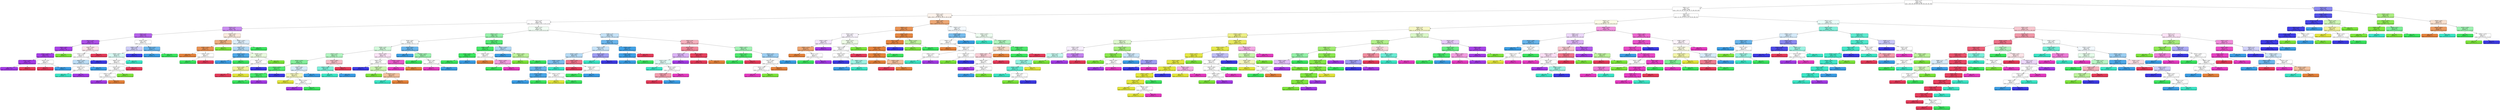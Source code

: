 digraph Tree {
node [shape=box, style="filled, rounded", color="black", fontname=helvetica] ;
edge [fontname=helvetica] ;
0 [label="X[101] <= 2.0\ngini = 0.9\nsamples = 2000\nvalue = [200, 200, 200, 200, 200, 200, 200, 200, 200, 200]", fillcolor="#e5813900"] ;
1 [label="X[461] <= 2.5\ngini = 0.9\nsamples = 1809\nvalue = [195, 197, 161, 193, 198, 195, 70, 200, 200, 200]", fillcolor="#a339e500"] ;
0 -> 1 [labeldistance=2.5, labelangle=45, headlabel="True"] ;
2 [label="X[455] <= 24.5\ngini = 0.83\nsamples = 734\nvalue = [191, 5, 24, 134, 26, 128, 21, 134, 12, 59]", fillcolor="#e5813918"] ;
1 -> 2 ;
3 [label="X[377] <= 9.0\ngini = 0.81\nsamples = 500\nvalue = [23, 5, 17, 120, 14, 114, 17, 125, 12, 53]", fillcolor="#a339e503"] ;
2 -> 3 ;
4 [label="X[155] <= 7.0\ngini = 0.59\nsamples = 186\nvalue = [16, 2, 10, 8, 3, 16, 8, 115, 0, 8]", fillcolor="#a339e594"] ;
3 -> 4 ;
5 [label="X[541] <= 6.5\ngini = 0.34\nsamples = 142\nvalue = [1, 0, 3, 1, 3, 7, 6, 115, 0, 6]", fillcolor="#a339e5cc"] ;
4 -> 5 ;
6 [label="X[431] <= 20.0\ngini = 0.19\nsamples = 127\nvalue = [0, 0, 2, 0, 1, 3, 2, 114, 0, 5]", fillcolor="#a339e5e4"] ;
5 -> 6 ;
7 [label="X[692] <= 65.0\ngini = 0.08\nsamples = 118\nvalue = [0, 0, 2, 0, 0, 1, 0, 113, 0, 2]", fillcolor="#a339e5f4"] ;
6 -> 7 ;
8 [label="X[659] <= 254.5\ngini = 0.05\nsamples = 116\nvalue = [0, 0, 0, 0, 0, 1, 0, 113, 0, 2]", fillcolor="#a339e5f8"] ;
7 -> 8 ;
9 [label="X[351] <= 253.5\ngini = 0.02\nsamples = 114\nvalue = [0, 0, 0, 0, 0, 0, 0, 113, 0, 1]", fillcolor="#a339e5fd"] ;
8 -> 9 ;
10 [label="gini = 0.0\nsamples = 113\nvalue = [0, 0, 0, 0, 0, 0, 0, 113, 0, 0]", fillcolor="#a339e5ff"] ;
9 -> 10 ;
11 [label="gini = 0.0\nsamples = 1\nvalue = [0, 0, 0, 0, 0, 0, 0, 0, 0, 1]", fillcolor="#e53958ff"] ;
9 -> 11 ;
12 [label="X[152] <= 32.0\ngini = 0.5\nsamples = 2\nvalue = [0, 0, 0, 0, 0, 1, 0, 0, 0, 1]", fillcolor="#399de500"] ;
8 -> 12 ;
13 [label="gini = 0.0\nsamples = 1\nvalue = [0, 0, 0, 0, 0, 0, 0, 0, 0, 1]", fillcolor="#e53958ff"] ;
12 -> 13 ;
14 [label="gini = 0.0\nsamples = 1\nvalue = [0, 0, 0, 0, 0, 1, 0, 0, 0, 0]", fillcolor="#399de5ff"] ;
12 -> 14 ;
15 [label="gini = 0.0\nsamples = 2\nvalue = [0, 0, 2, 0, 0, 0, 0, 0, 0, 0]", fillcolor="#7be539ff"] ;
7 -> 15 ;
16 [label="X[265] <= 124.0\ngini = 0.77\nsamples = 9\nvalue = [0, 0, 0, 0, 1, 2, 2, 1, 0, 3]", fillcolor="#e5395824"] ;
6 -> 16 ;
17 [label="X[151] <= 109.0\ngini = 0.72\nsamples = 6\nvalue = [0, 0, 0, 0, 1, 2, 2, 1, 0, 0]", fillcolor="#399de500"] ;
16 -> 17 ;
18 [label="X[627] <= 110.0\ngini = 0.62\nsamples = 4\nvalue = [0, 0, 0, 0, 1, 2, 0, 1, 0, 0]", fillcolor="#399de555"] ;
17 -> 18 ;
19 [label="X[609] <= 113.5\ngini = 0.5\nsamples = 2\nvalue = [0, 0, 0, 0, 1, 0, 0, 1, 0, 0]", fillcolor="#39e5c500"] ;
18 -> 19 ;
20 [label="gini = 0.0\nsamples = 1\nvalue = [0, 0, 0, 0, 1, 0, 0, 0, 0, 0]", fillcolor="#39e5c5ff"] ;
19 -> 20 ;
21 [label="gini = 0.0\nsamples = 1\nvalue = [0, 0, 0, 0, 0, 0, 0, 1, 0, 0]", fillcolor="#a339e5ff"] ;
19 -> 21 ;
22 [label="gini = 0.0\nsamples = 2\nvalue = [0, 0, 0, 0, 0, 2, 0, 0, 0, 0]", fillcolor="#399de5ff"] ;
18 -> 22 ;
23 [label="gini = 0.0\nsamples = 2\nvalue = [0, 0, 0, 0, 0, 0, 2, 0, 0, 0]", fillcolor="#3c39e5ff"] ;
17 -> 23 ;
24 [label="gini = 0.0\nsamples = 3\nvalue = [0, 0, 0, 0, 0, 0, 0, 0, 0, 3]", fillcolor="#e53958ff"] ;
16 -> 24 ;
25 [label="X[320] <= 235.0\ngini = 0.82\nsamples = 15\nvalue = [1, 0, 1, 1, 2, 4, 4, 1, 0, 1]", fillcolor="#399de500"] ;
5 -> 25 ;
26 [label="X[468] <= 16.0\ngini = 0.76\nsamples = 10\nvalue = [1, 0, 1, 0, 2, 0, 4, 1, 0, 1]", fillcolor="#3c39e540"] ;
25 -> 26 ;
27 [label="X[458] <= 87.5\ngini = 0.78\nsamples = 6\nvalue = [1, 0, 1, 0, 2, 0, 0, 1, 0, 1]", fillcolor="#39e5c533"] ;
26 -> 27 ;
28 [label="X[664] <= 53.5\ngini = 0.75\nsamples = 4\nvalue = [1, 0, 1, 0, 0, 0, 0, 1, 0, 1]", fillcolor="#e5813900"] ;
27 -> 28 ;
29 [label="X[152] <= 42.5\ngini = 0.67\nsamples = 3\nvalue = [1, 0, 1, 0, 0, 0, 0, 1, 0, 0]", fillcolor="#e5813900"] ;
28 -> 29 ;
30 [label="X[263] <= 211.5\ngini = 0.5\nsamples = 2\nvalue = [1, 0, 0, 0, 0, 0, 0, 1, 0, 0]", fillcolor="#e5813900"] ;
29 -> 30 ;
31 [label="gini = 0.0\nsamples = 1\nvalue = [0, 0, 0, 0, 0, 0, 0, 1, 0, 0]", fillcolor="#a339e5ff"] ;
30 -> 31 ;
32 [label="gini = 0.0\nsamples = 1\nvalue = [1, 0, 0, 0, 0, 0, 0, 0, 0, 0]", fillcolor="#e58139ff"] ;
30 -> 32 ;
33 [label="gini = 0.0\nsamples = 1\nvalue = [0, 0, 1, 0, 0, 0, 0, 0, 0, 0]", fillcolor="#7be539ff"] ;
29 -> 33 ;
34 [label="gini = 0.0\nsamples = 1\nvalue = [0, 0, 0, 0, 0, 0, 0, 0, 0, 1]", fillcolor="#e53958ff"] ;
28 -> 34 ;
35 [label="gini = 0.0\nsamples = 2\nvalue = [0, 0, 0, 0, 2, 0, 0, 0, 0, 0]", fillcolor="#39e5c5ff"] ;
27 -> 35 ;
36 [label="gini = 0.0\nsamples = 4\nvalue = [0, 0, 0, 0, 0, 0, 4, 0, 0, 0]", fillcolor="#3c39e5ff"] ;
26 -> 36 ;
37 [label="X[267] <= 31.0\ngini = 0.32\nsamples = 5\nvalue = [0, 0, 0, 1, 0, 4, 0, 0, 0, 0]", fillcolor="#399de5bf"] ;
25 -> 37 ;
38 [label="gini = 0.0\nsamples = 4\nvalue = [0, 0, 0, 0, 0, 4, 0, 0, 0, 0]", fillcolor="#399de5ff"] ;
37 -> 38 ;
39 [label="gini = 0.0\nsamples = 1\nvalue = [0, 0, 0, 1, 0, 0, 0, 0, 0, 0]", fillcolor="#39e55eff"] ;
37 -> 39 ;
40 [label="X[380] <= 10.0\ngini = 0.79\nsamples = 44\nvalue = [15, 2, 7, 7, 0, 9, 2, 0, 0, 2]", fillcolor="#e581392c"] ;
4 -> 40 ;
41 [label="X[518] <= 32.0\ngini = 0.45\nsamples = 21\nvalue = [15, 0, 4, 1, 0, 0, 0, 0, 0, 1]", fillcolor="#e58139a5"] ;
40 -> 41 ;
42 [label="X[296] <= 241.5\ngini = 0.21\nsamples = 17\nvalue = [15, 0, 0, 1, 0, 0, 0, 0, 0, 1]", fillcolor="#e58139df"] ;
41 -> 42 ;
43 [label="gini = 0.0\nsamples = 15\nvalue = [15, 0, 0, 0, 0, 0, 0, 0, 0, 0]", fillcolor="#e58139ff"] ;
42 -> 43 ;
44 [label="X[300] <= 126.5\ngini = 0.5\nsamples = 2\nvalue = [0, 0, 0, 1, 0, 0, 0, 0, 0, 1]", fillcolor="#39e55e00"] ;
42 -> 44 ;
45 [label="gini = 0.0\nsamples = 1\nvalue = [0, 0, 0, 1, 0, 0, 0, 0, 0, 0]", fillcolor="#39e55eff"] ;
44 -> 45 ;
46 [label="gini = 0.0\nsamples = 1\nvalue = [0, 0, 0, 0, 0, 0, 0, 0, 0, 1]", fillcolor="#e53958ff"] ;
44 -> 46 ;
47 [label="gini = 0.0\nsamples = 4\nvalue = [0, 0, 4, 0, 0, 0, 0, 0, 0, 0]", fillcolor="#7be539ff"] ;
41 -> 47 ;
48 [label="X[295] <= 187.0\ngini = 0.74\nsamples = 23\nvalue = [0, 2, 3, 6, 0, 9, 2, 0, 0, 1]", fillcolor="#399de52d"] ;
40 -> 48 ;
49 [label="X[463] <= 71.5\ngini = 0.69\nsamples = 18\nvalue = [0, 2, 3, 1, 0, 9, 2, 0, 0, 1]", fillcolor="#399de566"] ;
48 -> 49 ;
50 [label="X[298] <= 131.0\ngini = 0.18\nsamples = 10\nvalue = [0, 0, 0, 1, 0, 9, 0, 0, 0, 0]", fillcolor="#399de5e3"] ;
49 -> 50 ;
51 [label="gini = 0.0\nsamples = 9\nvalue = [0, 0, 0, 0, 0, 9, 0, 0, 0, 0]", fillcolor="#399de5ff"] ;
50 -> 51 ;
52 [label="gini = 0.0\nsamples = 1\nvalue = [0, 0, 0, 1, 0, 0, 0, 0, 0, 0]", fillcolor="#39e55eff"] ;
50 -> 52 ;
53 [label="X[178] <= 31.0\ngini = 0.72\nsamples = 8\nvalue = [0, 2, 3, 0, 0, 0, 2, 0, 0, 1]", fillcolor="#7be5392a"] ;
49 -> 53 ;
54 [label="X[495] <= 13.5\ngini = 0.64\nsamples = 5\nvalue = [0, 2, 0, 0, 0, 0, 2, 0, 0, 1]", fillcolor="#e2e53900"] ;
53 -> 54 ;
55 [label="X[213] <= 39.5\ngini = 0.44\nsamples = 3\nvalue = [0, 2, 0, 0, 0, 0, 0, 0, 0, 1]", fillcolor="#e2e5397f"] ;
54 -> 55 ;
56 [label="gini = 0.0\nsamples = 1\nvalue = [0, 0, 0, 0, 0, 0, 0, 0, 0, 1]", fillcolor="#e53958ff"] ;
55 -> 56 ;
57 [label="gini = 0.0\nsamples = 2\nvalue = [0, 2, 0, 0, 0, 0, 0, 0, 0, 0]", fillcolor="#e2e539ff"] ;
55 -> 57 ;
58 [label="gini = 0.0\nsamples = 2\nvalue = [0, 0, 0, 0, 0, 0, 2, 0, 0, 0]", fillcolor="#3c39e5ff"] ;
54 -> 58 ;
59 [label="gini = 0.0\nsamples = 3\nvalue = [0, 0, 3, 0, 0, 0, 0, 0, 0, 0]", fillcolor="#7be539ff"] ;
53 -> 59 ;
60 [label="gini = 0.0\nsamples = 5\nvalue = [0, 0, 0, 5, 0, 0, 0, 0, 0, 0]", fillcolor="#39e55eff"] ;
48 -> 60 ;
61 [label="X[318] <= 73.5\ngini = 0.75\nsamples = 314\nvalue = [7, 3, 7, 112, 11, 98, 9, 10, 12, 45]", fillcolor="#39e55e11"] ;
3 -> 61 ;
62 [label="X[653] <= 23.5\ngini = 0.6\nsamples = 160\nvalue = [5, 2, 6, 97, 4, 25, 5, 2, 9, 5]", fillcolor="#39e55e88"] ;
61 -> 62 ;
63 [label="X[539] <= 80.5\ngini = 0.82\nsamples = 71\nvalue = [3, 2, 4, 19, 4, 20, 5, 2, 7, 5]", fillcolor="#399de505"] ;
62 -> 63 ;
64 [label="X[458] <= 10.5\ngini = 0.84\nsamples = 51\nvalue = [3, 2, 4, 16, 4, 4, 5, 2, 6, 5]", fillcolor="#39e55e39"] ;
63 -> 64 ;
65 [label="X[315] <= 24.0\ngini = 0.71\nsamples = 33\nvalue = [0, 2, 0, 16, 3, 4, 1, 2, 0, 5]", fillcolor="#39e55e64"] ;
64 -> 65 ;
66 [label="X[519] <= 172.5\ngini = 0.52\nsamples = 24\nvalue = [0, 2, 0, 16, 0, 3, 1, 2, 0, 0]", fillcolor="#39e55e9e"] ;
65 -> 66 ;
67 [label="X[515] <= 155.0\ngini = 0.21\nsamples = 17\nvalue = [0, 0, 0, 15, 0, 0, 1, 1, 0, 0]", fillcolor="#39e55edf"] ;
66 -> 67 ;
68 [label="X[463] <= 215.5\ngini = 0.12\nsamples = 16\nvalue = [0, 0, 0, 15, 0, 0, 0, 1, 0, 0]", fillcolor="#39e55eee"] ;
67 -> 68 ;
69 [label="gini = 0.0\nsamples = 15\nvalue = [0, 0, 0, 15, 0, 0, 0, 0, 0, 0]", fillcolor="#39e55eff"] ;
68 -> 69 ;
70 [label="gini = 0.0\nsamples = 1\nvalue = [0, 0, 0, 0, 0, 0, 0, 1, 0, 0]", fillcolor="#a339e5ff"] ;
68 -> 70 ;
71 [label="gini = 0.0\nsamples = 1\nvalue = [0, 0, 0, 0, 0, 0, 1, 0, 0, 0]", fillcolor="#3c39e5ff"] ;
67 -> 71 ;
72 [label="X[404] <= 58.0\ngini = 0.69\nsamples = 7\nvalue = [0, 2, 0, 1, 0, 3, 0, 1, 0, 0]", fillcolor="#399de533"] ;
66 -> 72 ;
73 [label="X[347] <= 127.0\ngini = 0.62\nsamples = 4\nvalue = [0, 2, 0, 1, 0, 0, 0, 1, 0, 0]", fillcolor="#e2e53955"] ;
72 -> 73 ;
74 [label="gini = 0.0\nsamples = 2\nvalue = [0, 2, 0, 0, 0, 0, 0, 0, 0, 0]", fillcolor="#e2e539ff"] ;
73 -> 74 ;
75 [label="X[351] <= 223.0\ngini = 0.5\nsamples = 2\nvalue = [0, 0, 0, 1, 0, 0, 0, 1, 0, 0]", fillcolor="#39e55e00"] ;
73 -> 75 ;
76 [label="gini = 0.0\nsamples = 1\nvalue = [0, 0, 0, 0, 0, 0, 0, 1, 0, 0]", fillcolor="#a339e5ff"] ;
75 -> 76 ;
77 [label="gini = 0.0\nsamples = 1\nvalue = [0, 0, 0, 1, 0, 0, 0, 0, 0, 0]", fillcolor="#39e55eff"] ;
75 -> 77 ;
78 [label="gini = 0.0\nsamples = 3\nvalue = [0, 0, 0, 0, 0, 3, 0, 0, 0, 0]", fillcolor="#399de5ff"] ;
72 -> 78 ;
79 [label="X[234] <= 249.5\ngini = 0.57\nsamples = 9\nvalue = [0, 0, 0, 0, 3, 1, 0, 0, 0, 5]", fillcolor="#e5395855"] ;
65 -> 79 ;
80 [label="X[630] <= 126.5\ngini = 0.38\nsamples = 4\nvalue = [0, 0, 0, 0, 3, 1, 0, 0, 0, 0]", fillcolor="#39e5c5aa"] ;
79 -> 80 ;
81 [label="gini = 0.0\nsamples = 3\nvalue = [0, 0, 0, 0, 3, 0, 0, 0, 0, 0]", fillcolor="#39e5c5ff"] ;
80 -> 81 ;
82 [label="gini = 0.0\nsamples = 1\nvalue = [0, 0, 0, 0, 0, 1, 0, 0, 0, 0]", fillcolor="#399de5ff"] ;
80 -> 82 ;
83 [label="gini = 0.0\nsamples = 5\nvalue = [0, 0, 0, 0, 0, 0, 0, 0, 0, 5]", fillcolor="#e53958ff"] ;
79 -> 83 ;
84 [label="X[407] <= 149.0\ngini = 0.76\nsamples = 18\nvalue = [3, 0, 4, 0, 1, 0, 4, 0, 6, 0]", fillcolor="#e539c024"] ;
64 -> 84 ;
85 [label="X[405] <= 11.0\ngini = 0.69\nsamples = 11\nvalue = [2, 0, 4, 0, 1, 0, 4, 0, 0, 0]", fillcolor="#7be53900"] ;
84 -> 85 ;
86 [label="gini = 0.0\nsamples = 4\nvalue = [0, 0, 0, 0, 0, 0, 4, 0, 0, 0]", fillcolor="#3c39e5ff"] ;
85 -> 86 ;
87 [label="X[494] <= 42.0\ngini = 0.57\nsamples = 7\nvalue = [2, 0, 4, 0, 1, 0, 0, 0, 0, 0]", fillcolor="#7be53966"] ;
85 -> 87 ;
88 [label="gini = 0.0\nsamples = 4\nvalue = [0, 0, 4, 0, 0, 0, 0, 0, 0, 0]", fillcolor="#7be539ff"] ;
87 -> 88 ;
89 [label="X[237] <= 71.0\ngini = 0.44\nsamples = 3\nvalue = [2, 0, 0, 0, 1, 0, 0, 0, 0, 0]", fillcolor="#e581397f"] ;
87 -> 89 ;
90 [label="gini = 0.0\nsamples = 1\nvalue = [0, 0, 0, 0, 1, 0, 0, 0, 0, 0]", fillcolor="#39e5c5ff"] ;
89 -> 90 ;
91 [label="gini = 0.0\nsamples = 2\nvalue = [2, 0, 0, 0, 0, 0, 0, 0, 0, 0]", fillcolor="#e58139ff"] ;
89 -> 91 ;
92 [label="X[544] <= 231.5\ngini = 0.24\nsamples = 7\nvalue = [1, 0, 0, 0, 0, 0, 0, 0, 6, 0]", fillcolor="#e539c0d4"] ;
84 -> 92 ;
93 [label="gini = 0.0\nsamples = 6\nvalue = [0, 0, 0, 0, 0, 0, 0, 0, 6, 0]", fillcolor="#e539c0ff"] ;
92 -> 93 ;
94 [label="gini = 0.0\nsamples = 1\nvalue = [1, 0, 0, 0, 0, 0, 0, 0, 0, 0]", fillcolor="#e58139ff"] ;
92 -> 94 ;
95 [label="X[523] <= 63.5\ngini = 0.34\nsamples = 20\nvalue = [0, 0, 0, 3, 0, 16, 0, 0, 1, 0]", fillcolor="#399de5c3"] ;
63 -> 95 ;
96 [label="gini = 0.0\nsamples = 15\nvalue = [0, 0, 0, 0, 0, 15, 0, 0, 0, 0]", fillcolor="#399de5ff"] ;
95 -> 96 ;
97 [label="X[409] <= 253.0\ngini = 0.56\nsamples = 5\nvalue = [0, 0, 0, 3, 0, 1, 0, 0, 1, 0]", fillcolor="#39e55e7f"] ;
95 -> 97 ;
98 [label="gini = 0.0\nsamples = 3\nvalue = [0, 0, 0, 3, 0, 0, 0, 0, 0, 0]", fillcolor="#39e55eff"] ;
97 -> 98 ;
99 [label="X[161] <= 88.0\ngini = 0.5\nsamples = 2\nvalue = [0, 0, 0, 0, 0, 1, 0, 0, 1, 0]", fillcolor="#399de500"] ;
97 -> 99 ;
100 [label="gini = 0.0\nsamples = 1\nvalue = [0, 0, 0, 0, 0, 0, 0, 0, 1, 0]", fillcolor="#e539c0ff"] ;
99 -> 100 ;
101 [label="gini = 0.0\nsamples = 1\nvalue = [0, 0, 0, 0, 0, 1, 0, 0, 0, 0]", fillcolor="#399de5ff"] ;
99 -> 101 ;
102 [label="X[191] <= 26.0\ngini = 0.23\nsamples = 89\nvalue = [2, 0, 2, 78, 0, 5, 0, 0, 2, 0]", fillcolor="#39e55ede"] ;
62 -> 102 ;
103 [label="X[486] <= 33.5\ngini = 0.12\nsamples = 82\nvalue = [2, 0, 0, 77, 0, 1, 0, 0, 2, 0]", fillcolor="#39e55eef"] ;
102 -> 103 ;
104 [label="X[265] <= 253.5\ngini = 0.03\nsamples = 77\nvalue = [0, 0, 0, 76, 0, 1, 0, 0, 0, 0]", fillcolor="#39e55efc"] ;
103 -> 104 ;
105 [label="gini = 0.0\nsamples = 76\nvalue = [0, 0, 0, 76, 0, 0, 0, 0, 0, 0]", fillcolor="#39e55eff"] ;
104 -> 105 ;
106 [label="gini = 0.0\nsamples = 1\nvalue = [0, 0, 0, 0, 0, 1, 0, 0, 0, 0]", fillcolor="#399de5ff"] ;
104 -> 106 ;
107 [label="X[406] <= 128.0\ngini = 0.64\nsamples = 5\nvalue = [2, 0, 0, 1, 0, 0, 0, 0, 2, 0]", fillcolor="#e5813900"] ;
103 -> 107 ;
108 [label="gini = 0.0\nsamples = 2\nvalue = [2, 0, 0, 0, 0, 0, 0, 0, 0, 0]", fillcolor="#e58139ff"] ;
107 -> 108 ;
109 [label="X[322] <= 144.0\ngini = 0.44\nsamples = 3\nvalue = [0, 0, 0, 1, 0, 0, 0, 0, 2, 0]", fillcolor="#e539c07f"] ;
107 -> 109 ;
110 [label="gini = 0.0\nsamples = 1\nvalue = [0, 0, 0, 1, 0, 0, 0, 0, 0, 0]", fillcolor="#39e55eff"] ;
109 -> 110 ;
111 [label="gini = 0.0\nsamples = 2\nvalue = [0, 0, 0, 0, 0, 0, 0, 0, 2, 0]", fillcolor="#e539c0ff"] ;
109 -> 111 ;
112 [label="X[622] <= 225.0\ngini = 0.57\nsamples = 7\nvalue = [0, 0, 2, 1, 0, 4, 0, 0, 0, 0]", fillcolor="#399de566"] ;
102 -> 112 ;
113 [label="gini = 0.0\nsamples = 4\nvalue = [0, 0, 0, 0, 0, 4, 0, 0, 0, 0]", fillcolor="#399de5ff"] ;
112 -> 113 ;
114 [label="X[353] <= 226.5\ngini = 0.44\nsamples = 3\nvalue = [0, 0, 2, 1, 0, 0, 0, 0, 0, 0]", fillcolor="#7be5397f"] ;
112 -> 114 ;
115 [label="gini = 0.0\nsamples = 2\nvalue = [0, 0, 2, 0, 0, 0, 0, 0, 0, 0]", fillcolor="#7be539ff"] ;
114 -> 115 ;
116 [label="gini = 0.0\nsamples = 1\nvalue = [0, 0, 0, 1, 0, 0, 0, 0, 0, 0]", fillcolor="#39e55eff"] ;
114 -> 116 ;
117 [label="X[298] <= 7.0\ngini = 0.69\nsamples = 154\nvalue = [2, 1, 1, 15, 7, 73, 4, 8, 3, 40]", fillcolor="#399de54a"] ;
61 -> 117 ;
118 [label="X[187] <= 1.5\ngini = 0.39\nsamples = 88\nvalue = [0, 1, 0, 4, 4, 68, 4, 0, 0, 7]", fillcolor="#399de5c0"] ;
117 -> 118 ;
119 [label="X[429] <= 112.5\ngini = 0.74\nsamples = 31\nvalue = [0, 1, 0, 3, 4, 13, 4, 0, 0, 6]", fillcolor="#399de547"] ;
118 -> 119 ;
120 [label="X[210] <= 193.5\ngini = 0.65\nsamples = 25\nvalue = [0, 1, 0, 3, 2, 13, 0, 0, 0, 6]", fillcolor="#399de55e"] ;
119 -> 120 ;
121 [label="X[288] <= 155.5\ngini = 0.47\nsamples = 17\nvalue = [0, 1, 0, 2, 2, 12, 0, 0, 0, 0]", fillcolor="#399de5aa"] ;
120 -> 121 ;
122 [label="X[148] <= 0.5\ngini = 0.34\nsamples = 15\nvalue = [0, 1, 0, 2, 0, 12, 0, 0, 0, 0]", fillcolor="#399de5c4"] ;
121 -> 122 ;
123 [label="X[212] <= 189.0\ngini = 0.14\nsamples = 13\nvalue = [0, 0, 0, 1, 0, 12, 0, 0, 0, 0]", fillcolor="#399de5ea"] ;
122 -> 123 ;
124 [label="gini = 0.0\nsamples = 12\nvalue = [0, 0, 0, 0, 0, 12, 0, 0, 0, 0]", fillcolor="#399de5ff"] ;
123 -> 124 ;
125 [label="gini = 0.0\nsamples = 1\nvalue = [0, 0, 0, 1, 0, 0, 0, 0, 0, 0]", fillcolor="#39e55eff"] ;
123 -> 125 ;
126 [label="X[412] <= 127.0\ngini = 0.5\nsamples = 2\nvalue = [0, 1, 0, 1, 0, 0, 0, 0, 0, 0]", fillcolor="#e2e53900"] ;
122 -> 126 ;
127 [label="gini = 0.0\nsamples = 1\nvalue = [0, 1, 0, 0, 0, 0, 0, 0, 0, 0]", fillcolor="#e2e539ff"] ;
126 -> 127 ;
128 [label="gini = 0.0\nsamples = 1\nvalue = [0, 0, 0, 1, 0, 0, 0, 0, 0, 0]", fillcolor="#39e55eff"] ;
126 -> 128 ;
129 [label="gini = 0.0\nsamples = 2\nvalue = [0, 0, 0, 0, 2, 0, 0, 0, 0, 0]", fillcolor="#39e5c5ff"] ;
121 -> 129 ;
130 [label="X[608] <= 35.0\ngini = 0.41\nsamples = 8\nvalue = [0, 0, 0, 1, 0, 1, 0, 0, 0, 6]", fillcolor="#e53958b6"] ;
120 -> 130 ;
131 [label="gini = 0.0\nsamples = 6\nvalue = [0, 0, 0, 0, 0, 0, 0, 0, 0, 6]", fillcolor="#e53958ff"] ;
130 -> 131 ;
132 [label="X[268] <= 66.5\ngini = 0.5\nsamples = 2\nvalue = [0, 0, 0, 1, 0, 1, 0, 0, 0, 0]", fillcolor="#39e55e00"] ;
130 -> 132 ;
133 [label="gini = 0.0\nsamples = 1\nvalue = [0, 0, 0, 1, 0, 0, 0, 0, 0, 0]", fillcolor="#39e55eff"] ;
132 -> 133 ;
134 [label="gini = 0.0\nsamples = 1\nvalue = [0, 0, 0, 0, 0, 1, 0, 0, 0, 0]", fillcolor="#399de5ff"] ;
132 -> 134 ;
135 [label="X[126] <= 54.0\ngini = 0.44\nsamples = 6\nvalue = [0, 0, 0, 0, 2, 0, 4, 0, 0, 0]", fillcolor="#3c39e57f"] ;
119 -> 135 ;
136 [label="gini = 0.0\nsamples = 2\nvalue = [0, 0, 0, 0, 2, 0, 0, 0, 0, 0]", fillcolor="#39e5c5ff"] ;
135 -> 136 ;
137 [label="gini = 0.0\nsamples = 4\nvalue = [0, 0, 0, 0, 0, 0, 4, 0, 0, 0]", fillcolor="#3c39e5ff"] ;
135 -> 137 ;
138 [label="X[706] <= 87.0\ngini = 0.07\nsamples = 57\nvalue = [0, 0, 0, 1, 0, 55, 0, 0, 0, 1]", fillcolor="#399de5f6"] ;
118 -> 138 ;
139 [label="X[294] <= 251.5\ngini = 0.04\nsamples = 56\nvalue = [0, 0, 0, 1, 0, 55, 0, 0, 0, 0]", fillcolor="#399de5fa"] ;
138 -> 139 ;
140 [label="gini = 0.0\nsamples = 55\nvalue = [0, 0, 0, 0, 0, 55, 0, 0, 0, 0]", fillcolor="#399de5ff"] ;
139 -> 140 ;
141 [label="gini = 0.0\nsamples = 1\nvalue = [0, 0, 0, 1, 0, 0, 0, 0, 0, 0]", fillcolor="#39e55eff"] ;
139 -> 141 ;
142 [label="gini = 0.0\nsamples = 1\nvalue = [0, 0, 0, 0, 0, 0, 0, 0, 0, 1]", fillcolor="#e53958ff"] ;
138 -> 142 ;
143 [label="X[567] <= 9.0\ngini = 0.7\nsamples = 66\nvalue = [2, 0, 1, 11, 3, 5, 0, 8, 3, 33]", fillcolor="#e5395866"] ;
117 -> 143 ;
144 [label="X[211] <= 12.5\ngini = 0.5\nsamples = 47\nvalue = [1, 0, 0, 0, 3, 1, 0, 8, 2, 32]", fillcolor="#e539589d"] ;
143 -> 144 ;
145 [label="X[329] <= 6.5\ngini = 0.68\nsamples = 16\nvalue = [0, 0, 0, 0, 3, 1, 0, 8, 2, 2]", fillcolor="#a339e562"] ;
144 -> 145 ;
146 [label="X[323] <= 39.5\ngini = 0.72\nsamples = 8\nvalue = [0, 0, 0, 0, 3, 1, 0, 0, 2, 2]", fillcolor="#39e5c52a"] ;
145 -> 146 ;
147 [label="gini = 0.0\nsamples = 3\nvalue = [0, 0, 0, 0, 3, 0, 0, 0, 0, 0]", fillcolor="#39e5c5ff"] ;
146 -> 147 ;
148 [label="X[523] <= 229.5\ngini = 0.64\nsamples = 5\nvalue = [0, 0, 0, 0, 0, 1, 0, 0, 2, 2]", fillcolor="#e539c000"] ;
146 -> 148 ;
149 [label="X[240] <= 85.5\ngini = 0.44\nsamples = 3\nvalue = [0, 0, 0, 0, 0, 1, 0, 0, 0, 2]", fillcolor="#e539587f"] ;
148 -> 149 ;
150 [label="gini = 0.0\nsamples = 2\nvalue = [0, 0, 0, 0, 0, 0, 0, 0, 0, 2]", fillcolor="#e53958ff"] ;
149 -> 150 ;
151 [label="gini = 0.0\nsamples = 1\nvalue = [0, 0, 0, 0, 0, 1, 0, 0, 0, 0]", fillcolor="#399de5ff"] ;
149 -> 151 ;
152 [label="gini = 0.0\nsamples = 2\nvalue = [0, 0, 0, 0, 0, 0, 0, 0, 2, 0]", fillcolor="#e539c0ff"] ;
148 -> 152 ;
153 [label="gini = 0.0\nsamples = 8\nvalue = [0, 0, 0, 0, 0, 0, 0, 8, 0, 0]", fillcolor="#a339e5ff"] ;
145 -> 153 ;
154 [label="X[353] <= 254.5\ngini = 0.06\nsamples = 31\nvalue = [1, 0, 0, 0, 0, 0, 0, 0, 0, 30]", fillcolor="#e53958f6"] ;
144 -> 154 ;
155 [label="gini = 0.0\nsamples = 30\nvalue = [0, 0, 0, 0, 0, 0, 0, 0, 0, 30]", fillcolor="#e53958ff"] ;
154 -> 155 ;
156 [label="gini = 0.0\nsamples = 1\nvalue = [1, 0, 0, 0, 0, 0, 0, 0, 0, 0]", fillcolor="#e58139ff"] ;
154 -> 156 ;
157 [label="X[290] <= 227.5\ngini = 0.61\nsamples = 19\nvalue = [1, 0, 1, 11, 0, 4, 0, 0, 1, 1]", fillcolor="#39e55e77"] ;
143 -> 157 ;
158 [label="X[347] <= 253.5\ngini = 0.15\nsamples = 12\nvalue = [0, 0, 0, 11, 0, 0, 0, 0, 0, 1]", fillcolor="#39e55ee8"] ;
157 -> 158 ;
159 [label="gini = 0.0\nsamples = 11\nvalue = [0, 0, 0, 11, 0, 0, 0, 0, 0, 0]", fillcolor="#39e55eff"] ;
158 -> 159 ;
160 [label="gini = 0.0\nsamples = 1\nvalue = [0, 0, 0, 0, 0, 0, 0, 0, 0, 1]", fillcolor="#e53958ff"] ;
158 -> 160 ;
161 [label="X[373] <= 72.5\ngini = 0.61\nsamples = 7\nvalue = [1, 0, 1, 0, 0, 4, 0, 0, 1, 0]", fillcolor="#399de57f"] ;
157 -> 161 ;
162 [label="X[471] <= 108.5\ngini = 0.67\nsamples = 3\nvalue = [1, 0, 1, 0, 0, 0, 0, 0, 1, 0]", fillcolor="#e5813900"] ;
161 -> 162 ;
163 [label="X[543] <= 85.0\ngini = 0.5\nsamples = 2\nvalue = [0, 0, 1, 0, 0, 0, 0, 0, 1, 0]", fillcolor="#7be53900"] ;
162 -> 163 ;
164 [label="gini = 0.0\nsamples = 1\nvalue = [0, 0, 0, 0, 0, 0, 0, 0, 1, 0]", fillcolor="#e539c0ff"] ;
163 -> 164 ;
165 [label="gini = 0.0\nsamples = 1\nvalue = [0, 0, 1, 0, 0, 0, 0, 0, 0, 0]", fillcolor="#7be539ff"] ;
163 -> 165 ;
166 [label="gini = 0.0\nsamples = 1\nvalue = [1, 0, 0, 0, 0, 0, 0, 0, 0, 0]", fillcolor="#e58139ff"] ;
162 -> 166 ;
167 [label="gini = 0.0\nsamples = 4\nvalue = [0, 0, 0, 0, 0, 4, 0, 0, 0, 0]", fillcolor="#399de5ff"] ;
161 -> 167 ;
168 [label="X[408] <= 66.0\ngini = 0.47\nsamples = 234\nvalue = [168, 0, 7, 14, 12, 14, 4, 9, 0, 6]", fillcolor="#e58139b2"] ;
2 -> 168 ;
169 [label="X[626] <= 2.5\ngini = 0.24\nsamples = 187\nvalue = [163, 0, 5, 3, 2, 1, 3, 7, 0, 3]", fillcolor="#e58139dd"] ;
168 -> 169 ;
170 [label="X[515] <= 62.5\ngini = 0.81\nsamples = 24\nvalue = [6, 0, 3, 1, 2, 1, 2, 7, 0, 2]", fillcolor="#a339e50e"] ;
169 -> 170 ;
171 [label="X[439] <= 165.0\ngini = 0.56\nsamples = 14\nvalue = [6, 0, 0, 1, 0, 0, 0, 7, 0, 0]", fillcolor="#a339e520"] ;
170 -> 171 ;
172 [label="X[580] <= 172.0\ngini = 0.41\nsamples = 8\nvalue = [6, 0, 0, 1, 0, 0, 0, 1, 0, 0]", fillcolor="#e58139b6"] ;
171 -> 172 ;
173 [label="gini = 0.0\nsamples = 6\nvalue = [6, 0, 0, 0, 0, 0, 0, 0, 0, 0]", fillcolor="#e58139ff"] ;
172 -> 173 ;
174 [label="X[717] <= 11.0\ngini = 0.5\nsamples = 2\nvalue = [0, 0, 0, 1, 0, 0, 0, 1, 0, 0]", fillcolor="#39e55e00"] ;
172 -> 174 ;
175 [label="gini = 0.0\nsamples = 1\nvalue = [0, 0, 0, 1, 0, 0, 0, 0, 0, 0]", fillcolor="#39e55eff"] ;
174 -> 175 ;
176 [label="gini = 0.0\nsamples = 1\nvalue = [0, 0, 0, 0, 0, 0, 0, 1, 0, 0]", fillcolor="#a339e5ff"] ;
174 -> 176 ;
177 [label="gini = 0.0\nsamples = 6\nvalue = [0, 0, 0, 0, 0, 0, 0, 6, 0, 0]", fillcolor="#a339e5ff"] ;
171 -> 177 ;
178 [label="X[429] <= 177.5\ngini = 0.78\nsamples = 10\nvalue = [0, 0, 3, 0, 2, 1, 2, 0, 0, 2]", fillcolor="#7be53920"] ;
170 -> 178 ;
179 [label="X[632] <= 36.0\ngini = 0.73\nsamples = 7\nvalue = [0, 0, 0, 0, 2, 1, 2, 0, 0, 2]", fillcolor="#39e5c500"] ;
178 -> 179 ;
180 [label="X[482] <= 137.0\ngini = 0.64\nsamples = 5\nvalue = [0, 0, 0, 0, 2, 1, 2, 0, 0, 0]", fillcolor="#39e5c500"] ;
179 -> 180 ;
181 [label="gini = 0.0\nsamples = 2\nvalue = [0, 0, 0, 0, 0, 0, 2, 0, 0, 0]", fillcolor="#3c39e5ff"] ;
180 -> 181 ;
182 [label="X[481] <= 34.0\ngini = 0.44\nsamples = 3\nvalue = [0, 0, 0, 0, 2, 1, 0, 0, 0, 0]", fillcolor="#39e5c57f"] ;
180 -> 182 ;
183 [label="gini = 0.0\nsamples = 1\nvalue = [0, 0, 0, 0, 0, 1, 0, 0, 0, 0]", fillcolor="#399de5ff"] ;
182 -> 183 ;
184 [label="gini = 0.0\nsamples = 2\nvalue = [0, 0, 0, 0, 2, 0, 0, 0, 0, 0]", fillcolor="#39e5c5ff"] ;
182 -> 184 ;
185 [label="gini = 0.0\nsamples = 2\nvalue = [0, 0, 0, 0, 0, 0, 0, 0, 0, 2]", fillcolor="#e53958ff"] ;
179 -> 185 ;
186 [label="gini = 0.0\nsamples = 3\nvalue = [0, 0, 3, 0, 0, 0, 0, 0, 0, 0]", fillcolor="#7be539ff"] ;
178 -> 186 ;
187 [label="X[460] <= 54.0\ngini = 0.07\nsamples = 163\nvalue = [157, 0, 2, 2, 0, 0, 1, 0, 0, 1]", fillcolor="#e58139f5"] ;
169 -> 187 ;
188 [label="X[95] <= 116.0\ngini = 0.04\nsamples = 160\nvalue = [157, 0, 0, 1, 0, 0, 1, 0, 0, 1]", fillcolor="#e58139fa"] ;
187 -> 188 ;
189 [label="X[325] <= 253.5\ngini = 0.02\nsamples = 159\nvalue = [157, 0, 0, 1, 0, 0, 0, 0, 0, 1]", fillcolor="#e58139fc"] ;
188 -> 189 ;
190 [label="X[688] <= 207.5\ngini = 0.01\nsamples = 158\nvalue = [157, 0, 0, 0, 0, 0, 0, 0, 0, 1]", fillcolor="#e58139fd"] ;
189 -> 190 ;
191 [label="gini = 0.0\nsamples = 155\nvalue = [155, 0, 0, 0, 0, 0, 0, 0, 0, 0]", fillcolor="#e58139ff"] ;
190 -> 191 ;
192 [label="X[359] <= 28.0\ngini = 0.44\nsamples = 3\nvalue = [2, 0, 0, 0, 0, 0, 0, 0, 0, 1]", fillcolor="#e581397f"] ;
190 -> 192 ;
193 [label="gini = 0.0\nsamples = 1\nvalue = [0, 0, 0, 0, 0, 0, 0, 0, 0, 1]", fillcolor="#e53958ff"] ;
192 -> 193 ;
194 [label="gini = 0.0\nsamples = 2\nvalue = [2, 0, 0, 0, 0, 0, 0, 0, 0, 0]", fillcolor="#e58139ff"] ;
192 -> 194 ;
195 [label="gini = 0.0\nsamples = 1\nvalue = [0, 0, 0, 1, 0, 0, 0, 0, 0, 0]", fillcolor="#39e55eff"] ;
189 -> 195 ;
196 [label="gini = 0.0\nsamples = 1\nvalue = [0, 0, 0, 0, 0, 0, 1, 0, 0, 0]", fillcolor="#3c39e5ff"] ;
188 -> 196 ;
197 [label="X[291] <= 131.0\ngini = 0.44\nsamples = 3\nvalue = [0, 0, 2, 1, 0, 0, 0, 0, 0, 0]", fillcolor="#7be5397f"] ;
187 -> 197 ;
198 [label="gini = 0.0\nsamples = 2\nvalue = [0, 0, 2, 0, 0, 0, 0, 0, 0, 0]", fillcolor="#7be539ff"] ;
197 -> 198 ;
199 [label="gini = 0.0\nsamples = 1\nvalue = [0, 0, 0, 1, 0, 0, 0, 0, 0, 0]", fillcolor="#39e55eff"] ;
197 -> 199 ;
200 [label="X[326] <= 1.0\ngini = 0.8\nsamples = 47\nvalue = [5, 0, 2, 11, 10, 13, 1, 2, 0, 3]", fillcolor="#399de50e"] ;
168 -> 200 ;
201 [label="X[378] <= 96.5\ngini = 0.48\nsamples = 17\nvalue = [1, 0, 1, 0, 1, 12, 1, 1, 0, 0]", fillcolor="#399de5af"] ;
200 -> 201 ;
202 [label="X[438] <= 11.0\ngini = 0.8\nsamples = 5\nvalue = [1, 0, 1, 0, 1, 0, 1, 1, 0, 0]", fillcolor="#e5813900"] ;
201 -> 202 ;
203 [label="gini = 0.0\nsamples = 1\nvalue = [1, 0, 0, 0, 0, 0, 0, 0, 0, 0]", fillcolor="#e58139ff"] ;
202 -> 203 ;
204 [label="X[608] <= 16.5\ngini = 0.75\nsamples = 4\nvalue = [0, 0, 1, 0, 1, 0, 1, 1, 0, 0]", fillcolor="#7be53900"] ;
202 -> 204 ;
205 [label="X[381] <= 253.5\ngini = 0.5\nsamples = 2\nvalue = [0, 0, 0, 0, 1, 0, 0, 1, 0, 0]", fillcolor="#39e5c500"] ;
204 -> 205 ;
206 [label="gini = 0.0\nsamples = 1\nvalue = [0, 0, 0, 0, 1, 0, 0, 0, 0, 0]", fillcolor="#39e5c5ff"] ;
205 -> 206 ;
207 [label="gini = 0.0\nsamples = 1\nvalue = [0, 0, 0, 0, 0, 0, 0, 1, 0, 0]", fillcolor="#a339e5ff"] ;
205 -> 207 ;
208 [label="X[445] <= 8.5\ngini = 0.5\nsamples = 2\nvalue = [0, 0, 1, 0, 0, 0, 1, 0, 0, 0]", fillcolor="#7be53900"] ;
204 -> 208 ;
209 [label="gini = 0.0\nsamples = 1\nvalue = [0, 0, 1, 0, 0, 0, 0, 0, 0, 0]", fillcolor="#7be539ff"] ;
208 -> 209 ;
210 [label="gini = 0.0\nsamples = 1\nvalue = [0, 0, 0, 0, 0, 0, 1, 0, 0, 0]", fillcolor="#3c39e5ff"] ;
208 -> 210 ;
211 [label="gini = 0.0\nsamples = 12\nvalue = [0, 0, 0, 0, 0, 12, 0, 0, 0, 0]", fillcolor="#399de5ff"] ;
201 -> 211 ;
212 [label="X[297] <= 151.0\ngini = 0.74\nsamples = 30\nvalue = [4, 0, 1, 11, 9, 1, 0, 1, 0, 3]", fillcolor="#39e55e18"] ;
200 -> 212 ;
213 [label="gini = 0.0\nsamples = 9\nvalue = [0, 0, 0, 0, 9, 0, 0, 0, 0, 0]", fillcolor="#39e5c5ff"] ;
212 -> 213 ;
214 [label="X[351] <= 244.5\ngini = 0.66\nsamples = 21\nvalue = [4, 0, 1, 11, 0, 1, 0, 1, 0, 3]", fillcolor="#39e55e69"] ;
212 -> 214 ;
215 [label="X[540] <= 248.0\ngini = 0.72\nsamples = 9\nvalue = [4, 0, 1, 0, 0, 1, 0, 1, 0, 2]", fillcolor="#e5813949"] ;
214 -> 215 ;
216 [label="X[458] <= 46.5\ngini = 0.72\nsamples = 5\nvalue = [0, 0, 1, 0, 0, 1, 0, 1, 0, 2]", fillcolor="#e5395840"] ;
215 -> 216 ;
217 [label="X[600] <= 126.0\ngini = 0.67\nsamples = 3\nvalue = [0, 0, 1, 0, 0, 1, 0, 1, 0, 0]", fillcolor="#7be53900"] ;
216 -> 217 ;
218 [label="gini = 0.0\nsamples = 1\nvalue = [0, 0, 0, 0, 0, 0, 0, 1, 0, 0]", fillcolor="#a339e5ff"] ;
217 -> 218 ;
219 [label="X[380] <= 126.0\ngini = 0.5\nsamples = 2\nvalue = [0, 0, 1, 0, 0, 1, 0, 0, 0, 0]", fillcolor="#7be53900"] ;
217 -> 219 ;
220 [label="gini = 0.0\nsamples = 1\nvalue = [0, 0, 0, 0, 0, 1, 0, 0, 0, 0]", fillcolor="#399de5ff"] ;
219 -> 220 ;
221 [label="gini = 0.0\nsamples = 1\nvalue = [0, 0, 1, 0, 0, 0, 0, 0, 0, 0]", fillcolor="#7be539ff"] ;
219 -> 221 ;
222 [label="gini = 0.0\nsamples = 2\nvalue = [0, 0, 0, 0, 0, 0, 0, 0, 0, 2]", fillcolor="#e53958ff"] ;
216 -> 222 ;
223 [label="gini = 0.0\nsamples = 4\nvalue = [4, 0, 0, 0, 0, 0, 0, 0, 0, 0]", fillcolor="#e58139ff"] ;
215 -> 223 ;
224 [label="X[288] <= 107.5\ngini = 0.15\nsamples = 12\nvalue = [0, 0, 0, 11, 0, 0, 0, 0, 0, 1]", fillcolor="#39e55ee8"] ;
214 -> 224 ;
225 [label="gini = 0.0\nsamples = 11\nvalue = [0, 0, 0, 11, 0, 0, 0, 0, 0, 0]", fillcolor="#39e55eff"] ;
224 -> 225 ;
226 [label="gini = 0.0\nsamples = 1\nvalue = [0, 0, 0, 0, 0, 0, 0, 0, 0, 1]", fillcolor="#e53958ff"] ;
224 -> 226 ;
227 [label="X[401] <= 1.5\ngini = 0.87\nsamples = 1075\nvalue = [4, 192, 137, 59, 172, 67, 49, 66, 188, 141]", fillcolor="#e2e53901"] ;
1 -> 227 ;
228 [label="X[319] <= 3.5\ngini = 0.8\nsamples = 597\nvalue = [1, 192, 98, 34, 17, 21, 14, 62, 136, 22]", fillcolor="#e2e5391f"] ;
227 -> 228 ;
229 [label="X[206] <= 3.0\ngini = 0.72\nsamples = 408\nvalue = [1, 185, 91, 28, 13, 4, 9, 43, 24, 10]", fillcolor="#e2e5394c"] ;
228 -> 229 ;
230 [label="X[378] <= 143.0\ngini = 0.54\nsamples = 278\nvalue = [1, 184, 33, 3, 9, 3, 7, 13, 21, 4]", fillcolor="#e2e5399d"] ;
229 -> 230 ;
231 [label="X[567] <= 7.5\ngini = 0.76\nsamples = 60\nvalue = [0, 3, 24, 0, 9, 3, 3, 12, 2, 4]", fillcolor="#7be53940"] ;
230 -> 231 ;
232 [label="X[236] <= 46.0\ngini = 0.77\nsamples = 33\nvalue = [0, 3, 5, 0, 9, 0, 1, 11, 0, 4]", fillcolor="#a339e515"] ;
231 -> 232 ;
233 [label="X[152] <= 4.5\ngini = 0.64\nsamples = 18\nvalue = [0, 3, 5, 0, 9, 0, 1, 0, 0, 0]", fillcolor="#39e5c54e"] ;
232 -> 233 ;
234 [label="X[572] <= 189.0\ngini = 0.53\nsamples = 14\nvalue = [0, 3, 1, 0, 9, 0, 1, 0, 0, 0]", fillcolor="#39e5c58b"] ;
233 -> 234 ;
235 [label="X[349] <= 254.5\ngini = 0.31\nsamples = 11\nvalue = [0, 0, 1, 0, 9, 0, 1, 0, 0, 0]", fillcolor="#39e5c5cc"] ;
234 -> 235 ;
236 [label="gini = 0.0\nsamples = 9\nvalue = [0, 0, 0, 0, 9, 0, 0, 0, 0, 0]", fillcolor="#39e5c5ff"] ;
235 -> 236 ;
237 [label="X[570] <= 85.0\ngini = 0.5\nsamples = 2\nvalue = [0, 0, 1, 0, 0, 0, 1, 0, 0, 0]", fillcolor="#7be53900"] ;
235 -> 237 ;
238 [label="gini = 0.0\nsamples = 1\nvalue = [0, 0, 1, 0, 0, 0, 0, 0, 0, 0]", fillcolor="#7be539ff"] ;
237 -> 238 ;
239 [label="gini = 0.0\nsamples = 1\nvalue = [0, 0, 0, 0, 0, 0, 1, 0, 0, 0]", fillcolor="#3c39e5ff"] ;
237 -> 239 ;
240 [label="gini = 0.0\nsamples = 3\nvalue = [0, 3, 0, 0, 0, 0, 0, 0, 0, 0]", fillcolor="#e2e539ff"] ;
234 -> 240 ;
241 [label="gini = 0.0\nsamples = 4\nvalue = [0, 0, 4, 0, 0, 0, 0, 0, 0, 0]", fillcolor="#7be539ff"] ;
233 -> 241 ;
242 [label="X[371] <= 149.5\ngini = 0.39\nsamples = 15\nvalue = [0, 0, 0, 0, 0, 0, 0, 11, 0, 4]", fillcolor="#a339e5a2"] ;
232 -> 242 ;
243 [label="gini = 0.0\nsamples = 11\nvalue = [0, 0, 0, 0, 0, 0, 0, 11, 0, 0]", fillcolor="#a339e5ff"] ;
242 -> 243 ;
244 [label="gini = 0.0\nsamples = 4\nvalue = [0, 0, 0, 0, 0, 0, 0, 0, 0, 4]", fillcolor="#e53958ff"] ;
242 -> 244 ;
245 [label="X[322] <= 112.5\ngini = 0.48\nsamples = 27\nvalue = [0, 0, 19, 0, 0, 3, 2, 1, 2, 0]", fillcolor="#7be539aa"] ;
231 -> 245 ;
246 [label="X[679] <= 27.5\ngini = 0.18\nsamples = 21\nvalue = [0, 0, 19, 0, 0, 0, 0, 1, 1, 0]", fillcolor="#7be539e6"] ;
245 -> 246 ;
247 [label="gini = 0.0\nsamples = 19\nvalue = [0, 0, 19, 0, 0, 0, 0, 0, 0, 0]", fillcolor="#7be539ff"] ;
246 -> 247 ;
248 [label="X[460] <= 156.5\ngini = 0.5\nsamples = 2\nvalue = [0, 0, 0, 0, 0, 0, 0, 1, 1, 0]", fillcolor="#a339e500"] ;
246 -> 248 ;
249 [label="gini = 0.0\nsamples = 1\nvalue = [0, 0, 0, 0, 0, 0, 0, 1, 0, 0]", fillcolor="#a339e5ff"] ;
248 -> 249 ;
250 [label="gini = 0.0\nsamples = 1\nvalue = [0, 0, 0, 0, 0, 0, 0, 0, 1, 0]", fillcolor="#e539c0ff"] ;
248 -> 250 ;
251 [label="X[408] <= 86.5\ngini = 0.61\nsamples = 6\nvalue = [0, 0, 0, 0, 0, 3, 2, 0, 1, 0]", fillcolor="#399de540"] ;
245 -> 251 ;
252 [label="gini = 0.0\nsamples = 3\nvalue = [0, 0, 0, 0, 0, 3, 0, 0, 0, 0]", fillcolor="#399de5ff"] ;
251 -> 252 ;
253 [label="X[293] <= 53.0\ngini = 0.44\nsamples = 3\nvalue = [0, 0, 0, 0, 0, 0, 2, 0, 1, 0]", fillcolor="#3c39e57f"] ;
251 -> 253 ;
254 [label="gini = 0.0\nsamples = 2\nvalue = [0, 0, 0, 0, 0, 0, 2, 0, 0, 0]", fillcolor="#3c39e5ff"] ;
253 -> 254 ;
255 [label="gini = 0.0\nsamples = 1\nvalue = [0, 0, 0, 0, 0, 0, 0, 0, 1, 0]", fillcolor="#e539c0ff"] ;
253 -> 255 ;
256 [label="X[540] <= 196.0\ngini = 0.3\nsamples = 218\nvalue = [1, 181, 9, 3, 0, 0, 4, 1, 19, 0]", fillcolor="#e2e539d0"] ;
230 -> 256 ;
257 [label="X[492] <= 252.5\ngini = 0.17\nsamples = 197\nvalue = [0, 179, 4, 2, 0, 0, 4, 1, 7, 0]", fillcolor="#e2e539e7"] ;
256 -> 257 ;
258 [label="X[150] <= 144.0\ngini = 0.11\nsamples = 190\nvalue = [0, 179, 3, 1, 0, 0, 1, 0, 6, 0]", fillcolor="#e2e539f0"] ;
257 -> 258 ;
259 [label="X[327] <= 49.0\ngini = 0.08\nsamples = 187\nvalue = [0, 179, 0, 1, 0, 0, 1, 0, 6, 0]", fillcolor="#e2e539f4"] ;
258 -> 259 ;
260 [label="X[411] <= 127.0\ngini = 0.03\nsamples = 179\nvalue = [0, 176, 0, 1, 0, 0, 1, 0, 1, 0]", fillcolor="#e2e539fb"] ;
259 -> 260 ;
261 [label="X[549] <= 150.0\ngini = 0.02\nsamples = 178\nvalue = [0, 176, 0, 1, 0, 0, 0, 0, 1, 0]", fillcolor="#e2e539fc"] ;
260 -> 261 ;
262 [label="X[218] <= 57.5\ngini = 0.01\nsamples = 177\nvalue = [0, 176, 0, 0, 0, 0, 0, 0, 1, 0]", fillcolor="#e2e539fe"] ;
261 -> 262 ;
263 [label="gini = 0.0\nsamples = 175\nvalue = [0, 175, 0, 0, 0, 0, 0, 0, 0, 0]", fillcolor="#e2e539ff"] ;
262 -> 263 ;
264 [label="X[348] <= 84.0\ngini = 0.5\nsamples = 2\nvalue = [0, 1, 0, 0, 0, 0, 0, 0, 1, 0]", fillcolor="#e2e53900"] ;
262 -> 264 ;
265 [label="gini = 0.0\nsamples = 1\nvalue = [0, 1, 0, 0, 0, 0, 0, 0, 0, 0]", fillcolor="#e2e539ff"] ;
264 -> 265 ;
266 [label="gini = 0.0\nsamples = 1\nvalue = [0, 0, 0, 0, 0, 0, 0, 0, 1, 0]", fillcolor="#e539c0ff"] ;
264 -> 266 ;
267 [label="gini = 0.0\nsamples = 1\nvalue = [0, 0, 0, 1, 0, 0, 0, 0, 0, 0]", fillcolor="#39e55eff"] ;
261 -> 267 ;
268 [label="gini = 0.0\nsamples = 1\nvalue = [0, 0, 0, 0, 0, 0, 1, 0, 0, 0]", fillcolor="#3c39e5ff"] ;
260 -> 268 ;
269 [label="X[183] <= 42.0\ngini = 0.47\nsamples = 8\nvalue = [0, 3, 0, 0, 0, 0, 0, 0, 5, 0]", fillcolor="#e539c066"] ;
259 -> 269 ;
270 [label="gini = 0.0\nsamples = 3\nvalue = [0, 3, 0, 0, 0, 0, 0, 0, 0, 0]", fillcolor="#e2e539ff"] ;
269 -> 270 ;
271 [label="gini = 0.0\nsamples = 5\nvalue = [0, 0, 0, 0, 0, 0, 0, 0, 5, 0]", fillcolor="#e539c0ff"] ;
269 -> 271 ;
272 [label="gini = 0.0\nsamples = 3\nvalue = [0, 0, 3, 0, 0, 0, 0, 0, 0, 0]", fillcolor="#7be539ff"] ;
258 -> 272 ;
273 [label="X[267] <= 227.0\ngini = 0.73\nsamples = 7\nvalue = [0, 0, 1, 1, 0, 0, 3, 1, 1, 0]", fillcolor="#3c39e555"] ;
257 -> 273 ;
274 [label="X[565] <= 97.0\ngini = 0.75\nsamples = 4\nvalue = [0, 0, 1, 1, 0, 0, 0, 1, 1, 0]", fillcolor="#7be53900"] ;
273 -> 274 ;
275 [label="X[630] <= 109.0\ngini = 0.67\nsamples = 3\nvalue = [0, 0, 1, 0, 0, 0, 0, 1, 1, 0]", fillcolor="#7be53900"] ;
274 -> 275 ;
276 [label="X[407] <= 129.5\ngini = 0.5\nsamples = 2\nvalue = [0, 0, 1, 0, 0, 0, 0, 1, 0, 0]", fillcolor="#7be53900"] ;
275 -> 276 ;
277 [label="gini = 0.0\nsamples = 1\nvalue = [0, 0, 1, 0, 0, 0, 0, 0, 0, 0]", fillcolor="#7be539ff"] ;
276 -> 277 ;
278 [label="gini = 0.0\nsamples = 1\nvalue = [0, 0, 0, 0, 0, 0, 0, 1, 0, 0]", fillcolor="#a339e5ff"] ;
276 -> 278 ;
279 [label="gini = 0.0\nsamples = 1\nvalue = [0, 0, 0, 0, 0, 0, 0, 0, 1, 0]", fillcolor="#e539c0ff"] ;
275 -> 279 ;
280 [label="gini = 0.0\nsamples = 1\nvalue = [0, 0, 0, 1, 0, 0, 0, 0, 0, 0]", fillcolor="#39e55eff"] ;
274 -> 280 ;
281 [label="gini = 0.0\nsamples = 3\nvalue = [0, 0, 0, 0, 0, 0, 3, 0, 0, 0]", fillcolor="#3c39e5ff"] ;
273 -> 281 ;
282 [label="X[293] <= 17.0\ngini = 0.6\nsamples = 21\nvalue = [1, 2, 5, 1, 0, 0, 0, 0, 12, 0]", fillcolor="#e539c070"] ;
256 -> 282 ;
283 [label="X[578] <= 7.0\ngini = 0.62\nsamples = 9\nvalue = [1, 2, 5, 1, 0, 0, 0, 0, 0, 0]", fillcolor="#7be5396d"] ;
282 -> 283 ;
284 [label="X[548] <= 99.0\ngini = 0.62\nsamples = 4\nvalue = [1, 2, 0, 1, 0, 0, 0, 0, 0, 0]", fillcolor="#e2e53955"] ;
283 -> 284 ;
285 [label="gini = 0.0\nsamples = 2\nvalue = [0, 2, 0, 0, 0, 0, 0, 0, 0, 0]", fillcolor="#e2e539ff"] ;
284 -> 285 ;
286 [label="X[321] <= 44.5\ngini = 0.5\nsamples = 2\nvalue = [1, 0, 0, 1, 0, 0, 0, 0, 0, 0]", fillcolor="#e5813900"] ;
284 -> 286 ;
287 [label="gini = 0.0\nsamples = 1\nvalue = [0, 0, 0, 1, 0, 0, 0, 0, 0, 0]", fillcolor="#39e55eff"] ;
286 -> 287 ;
288 [label="gini = 0.0\nsamples = 1\nvalue = [1, 0, 0, 0, 0, 0, 0, 0, 0, 0]", fillcolor="#e58139ff"] ;
286 -> 288 ;
289 [label="gini = 0.0\nsamples = 5\nvalue = [0, 0, 5, 0, 0, 0, 0, 0, 0, 0]", fillcolor="#7be539ff"] ;
283 -> 289 ;
290 [label="gini = 0.0\nsamples = 12\nvalue = [0, 0, 0, 0, 0, 0, 0, 0, 12, 0]", fillcolor="#e539c0ff"] ;
282 -> 290 ;
291 [label="X[684] <= 11.0\ngini = 0.71\nsamples = 130\nvalue = [0, 1, 58, 25, 4, 1, 2, 30, 3, 6]", fillcolor="#7be53947"] ;
229 -> 291 ;
292 [label="X[343] <= 31.0\ngini = 0.56\nsamples = 89\nvalue = [0, 1, 57, 10, 4, 0, 2, 8, 1, 6]", fillcolor="#7be53998"] ;
291 -> 292 ;
293 [label="X[488] <= 17.5\ngini = 0.4\nsamples = 75\nvalue = [0, 1, 57, 10, 0, 0, 0, 7, 0, 0]", fillcolor="#7be539b8"] ;
292 -> 293 ;
294 [label="X[405] <= 193.5\ngini = 0.52\nsamples = 14\nvalue = [0, 0, 2, 9, 0, 0, 0, 3, 0, 0]", fillcolor="#39e55e8b"] ;
293 -> 294 ;
295 [label="X[465] <= 150.0\ngini = 0.48\nsamples = 5\nvalue = [0, 0, 2, 0, 0, 0, 0, 3, 0, 0]", fillcolor="#a339e555"] ;
294 -> 295 ;
296 [label="gini = 0.0\nsamples = 3\nvalue = [0, 0, 0, 0, 0, 0, 0, 3, 0, 0]", fillcolor="#a339e5ff"] ;
295 -> 296 ;
297 [label="gini = 0.0\nsamples = 2\nvalue = [0, 0, 2, 0, 0, 0, 0, 0, 0, 0]", fillcolor="#7be539ff"] ;
295 -> 297 ;
298 [label="gini = 0.0\nsamples = 9\nvalue = [0, 0, 0, 9, 0, 0, 0, 0, 0, 0]", fillcolor="#39e55eff"] ;
294 -> 298 ;
299 [label="X[711] <= 40.0\ngini = 0.18\nsamples = 61\nvalue = [0, 1, 55, 1, 0, 0, 0, 4, 0, 0]", fillcolor="#7be539e4"] ;
293 -> 299 ;
300 [label="X[719] <= 115.5\ngini = 0.13\nsamples = 59\nvalue = [0, 1, 55, 1, 0, 0, 0, 2, 0, 0]", fillcolor="#7be539ed"] ;
299 -> 300 ;
301 [label="X[321] <= 199.5\ngini = 0.1\nsamples = 58\nvalue = [0, 1, 55, 0, 0, 0, 0, 2, 0, 0]", fillcolor="#7be539f1"] ;
300 -> 301 ;
302 [label="X[232] <= 253.5\ngini = 0.07\nsamples = 57\nvalue = [0, 0, 55, 0, 0, 0, 0, 2, 0, 0]", fillcolor="#7be539f6"] ;
301 -> 302 ;
303 [label="X[705] <= 126.5\ngini = 0.04\nsamples = 56\nvalue = [0, 0, 55, 0, 0, 0, 0, 1, 0, 0]", fillcolor="#7be539fa"] ;
302 -> 303 ;
304 [label="gini = 0.0\nsamples = 55\nvalue = [0, 0, 55, 0, 0, 0, 0, 0, 0, 0]", fillcolor="#7be539ff"] ;
303 -> 304 ;
305 [label="gini = 0.0\nsamples = 1\nvalue = [0, 0, 0, 0, 0, 0, 0, 1, 0, 0]", fillcolor="#a339e5ff"] ;
303 -> 305 ;
306 [label="gini = 0.0\nsamples = 1\nvalue = [0, 0, 0, 0, 0, 0, 0, 1, 0, 0]", fillcolor="#a339e5ff"] ;
302 -> 306 ;
307 [label="gini = 0.0\nsamples = 1\nvalue = [0, 1, 0, 0, 0, 0, 0, 0, 0, 0]", fillcolor="#e2e539ff"] ;
301 -> 307 ;
308 [label="gini = 0.0\nsamples = 1\nvalue = [0, 0, 0, 1, 0, 0, 0, 0, 0, 0]", fillcolor="#39e55eff"] ;
300 -> 308 ;
309 [label="gini = 0.0\nsamples = 2\nvalue = [0, 0, 0, 0, 0, 0, 0, 2, 0, 0]", fillcolor="#a339e5ff"] ;
299 -> 309 ;
310 [label="X[216] <= 17.5\ngini = 0.7\nsamples = 14\nvalue = [0, 0, 0, 0, 4, 0, 2, 1, 1, 6]", fillcolor="#e5395833"] ;
292 -> 310 ;
311 [label="X[428] <= 165.5\ngini = 0.49\nsamples = 9\nvalue = [0, 0, 0, 0, 0, 0, 2, 1, 0, 6]", fillcolor="#e5395892"] ;
310 -> 311 ;
312 [label="X[494] <= 224.0\ngini = 0.44\nsamples = 3\nvalue = [0, 0, 0, 0, 0, 0, 2, 1, 0, 0]", fillcolor="#3c39e57f"] ;
311 -> 312 ;
313 [label="gini = 0.0\nsamples = 2\nvalue = [0, 0, 0, 0, 0, 0, 2, 0, 0, 0]", fillcolor="#3c39e5ff"] ;
312 -> 313 ;
314 [label="gini = 0.0\nsamples = 1\nvalue = [0, 0, 0, 0, 0, 0, 0, 1, 0, 0]", fillcolor="#a339e5ff"] ;
312 -> 314 ;
315 [label="gini = 0.0\nsamples = 6\nvalue = [0, 0, 0, 0, 0, 0, 0, 0, 0, 6]", fillcolor="#e53958ff"] ;
311 -> 315 ;
316 [label="X[352] <= 184.5\ngini = 0.32\nsamples = 5\nvalue = [0, 0, 0, 0, 4, 0, 0, 0, 1, 0]", fillcolor="#39e5c5bf"] ;
310 -> 316 ;
317 [label="gini = 0.0\nsamples = 4\nvalue = [0, 0, 0, 0, 4, 0, 0, 0, 0, 0]", fillcolor="#39e5c5ff"] ;
316 -> 317 ;
318 [label="gini = 0.0\nsamples = 1\nvalue = [0, 0, 0, 0, 0, 0, 0, 0, 1, 0]", fillcolor="#e539c0ff"] ;
316 -> 318 ;
319 [label="X[518] <= 46.5\ngini = 0.57\nsamples = 41\nvalue = [0, 0, 1, 15, 0, 1, 0, 22, 2, 0]", fillcolor="#a339e545"] ;
291 -> 319 ;
320 [label="X[516] <= 14.5\ngini = 0.36\nsamples = 19\nvalue = [0, 0, 0, 15, 0, 1, 0, 1, 2, 0]", fillcolor="#39e55ec3"] ;
319 -> 320 ;
321 [label="X[684] <= 253.5\ngini = 0.12\nsamples = 16\nvalue = [0, 0, 0, 15, 0, 1, 0, 0, 0, 0]", fillcolor="#39e55eee"] ;
320 -> 321 ;
322 [label="gini = 0.0\nsamples = 15\nvalue = [0, 0, 0, 15, 0, 0, 0, 0, 0, 0]", fillcolor="#39e55eff"] ;
321 -> 322 ;
323 [label="gini = 0.0\nsamples = 1\nvalue = [0, 0, 0, 0, 0, 1, 0, 0, 0, 0]", fillcolor="#399de5ff"] ;
321 -> 323 ;
324 [label="X[600] <= 105.5\ngini = 0.44\nsamples = 3\nvalue = [0, 0, 0, 0, 0, 0, 0, 1, 2, 0]", fillcolor="#e539c07f"] ;
320 -> 324 ;
325 [label="gini = 0.0\nsamples = 2\nvalue = [0, 0, 0, 0, 0, 0, 0, 0, 2, 0]", fillcolor="#e539c0ff"] ;
324 -> 325 ;
326 [label="gini = 0.0\nsamples = 1\nvalue = [0, 0, 0, 0, 0, 0, 0, 1, 0, 0]", fillcolor="#a339e5ff"] ;
324 -> 326 ;
327 [label="X[581] <= 59.0\ngini = 0.09\nsamples = 22\nvalue = [0, 0, 1, 0, 0, 0, 0, 21, 0, 0]", fillcolor="#a339e5f3"] ;
319 -> 327 ;
328 [label="gini = 0.0\nsamples = 21\nvalue = [0, 0, 0, 0, 0, 0, 0, 21, 0, 0]", fillcolor="#a339e5ff"] ;
327 -> 328 ;
329 [label="gini = 0.0\nsamples = 1\nvalue = [0, 0, 1, 0, 0, 0, 0, 0, 0, 0]", fillcolor="#7be539ff"] ;
327 -> 329 ;
330 [label="X[406] <= 157.0\ngini = 0.62\nsamples = 189\nvalue = [0, 7, 7, 6, 4, 17, 5, 19, 112, 12]", fillcolor="#e539c08b"] ;
228 -> 330 ;
331 [label="X[409] <= 1.5\ngini = 0.78\nsamples = 51\nvalue = [0, 1, 4, 1, 2, 11, 1, 19, 4, 8]", fillcolor="#a339e533"] ;
330 -> 331 ;
332 [label="X[155] <= 188.5\ngini = 0.37\nsamples = 14\nvalue = [0, 1, 0, 1, 0, 11, 0, 0, 1, 0]", fillcolor="#399de5c4"] ;
331 -> 332 ;
333 [label="gini = 0.0\nsamples = 11\nvalue = [0, 0, 0, 0, 0, 11, 0, 0, 0, 0]", fillcolor="#399de5ff"] ;
332 -> 333 ;
334 [label="X[523] <= 126.5\ngini = 0.67\nsamples = 3\nvalue = [0, 1, 0, 1, 0, 0, 0, 0, 1, 0]", fillcolor="#e2e53900"] ;
332 -> 334 ;
335 [label="X[402] <= 12.5\ngini = 0.5\nsamples = 2\nvalue = [0, 1, 0, 0, 0, 0, 0, 0, 1, 0]", fillcolor="#e2e53900"] ;
334 -> 335 ;
336 [label="gini = 0.0\nsamples = 1\nvalue = [0, 1, 0, 0, 0, 0, 0, 0, 0, 0]", fillcolor="#e2e539ff"] ;
335 -> 336 ;
337 [label="gini = 0.0\nsamples = 1\nvalue = [0, 0, 0, 0, 0, 0, 0, 0, 1, 0]", fillcolor="#e539c0ff"] ;
335 -> 337 ;
338 [label="gini = 0.0\nsamples = 1\nvalue = [0, 0, 0, 1, 0, 0, 0, 0, 0, 0]", fillcolor="#39e55eff"] ;
334 -> 338 ;
339 [label="X[268] <= 155.5\ngini = 0.67\nsamples = 37\nvalue = [0, 0, 4, 0, 2, 0, 1, 19, 3, 8]", fillcolor="#a339e561"] ;
331 -> 339 ;
340 [label="X[212] <= 182.0\ngini = 0.75\nsamples = 17\nvalue = [0, 0, 2, 0, 2, 0, 1, 2, 3, 7]", fillcolor="#e5395849"] ;
339 -> 340 ;
341 [label="X[463] <= 205.0\ngini = 0.72\nsamples = 8\nvalue = [0, 0, 0, 0, 2, 0, 1, 2, 3, 0]", fillcolor="#e539c02a"] ;
340 -> 341 ;
342 [label="gini = 0.0\nsamples = 3\nvalue = [0, 0, 0, 0, 0, 0, 0, 0, 3, 0]", fillcolor="#e539c0ff"] ;
341 -> 342 ;
343 [label="X[467] <= 60.0\ngini = 0.64\nsamples = 5\nvalue = [0, 0, 0, 0, 2, 0, 1, 2, 0, 0]", fillcolor="#39e5c500"] ;
341 -> 343 ;
344 [label="gini = 0.0\nsamples = 2\nvalue = [0, 0, 0, 0, 0, 0, 0, 2, 0, 0]", fillcolor="#a339e5ff"] ;
343 -> 344 ;
345 [label="X[208] <= 151.0\ngini = 0.44\nsamples = 3\nvalue = [0, 0, 0, 0, 2, 0, 1, 0, 0, 0]", fillcolor="#39e5c57f"] ;
343 -> 345 ;
346 [label="gini = 0.0\nsamples = 2\nvalue = [0, 0, 0, 0, 2, 0, 0, 0, 0, 0]", fillcolor="#39e5c5ff"] ;
345 -> 346 ;
347 [label="gini = 0.0\nsamples = 1\nvalue = [0, 0, 0, 0, 0, 0, 1, 0, 0, 0]", fillcolor="#3c39e5ff"] ;
345 -> 347 ;
348 [label="X[135] <= 3.0\ngini = 0.35\nsamples = 9\nvalue = [0, 0, 2, 0, 0, 0, 0, 0, 0, 7]", fillcolor="#e53958b6"] ;
340 -> 348 ;
349 [label="gini = 0.0\nsamples = 7\nvalue = [0, 0, 0, 0, 0, 0, 0, 0, 0, 7]", fillcolor="#e53958ff"] ;
348 -> 349 ;
350 [label="gini = 0.0\nsamples = 2\nvalue = [0, 0, 2, 0, 0, 0, 0, 0, 0, 0]", fillcolor="#7be539ff"] ;
348 -> 350 ;
351 [label="X[581] <= 71.0\ngini = 0.26\nsamples = 20\nvalue = [0, 0, 2, 0, 0, 0, 0, 17, 0, 1]", fillcolor="#a339e5d4"] ;
339 -> 351 ;
352 [label="gini = 0.0\nsamples = 17\nvalue = [0, 0, 0, 0, 0, 0, 0, 17, 0, 0]", fillcolor="#a339e5ff"] ;
351 -> 352 ;
353 [label="X[546] <= 105.0\ngini = 0.44\nsamples = 3\nvalue = [0, 0, 2, 0, 0, 0, 0, 0, 0, 1]", fillcolor="#7be5397f"] ;
351 -> 353 ;
354 [label="gini = 0.0\nsamples = 1\nvalue = [0, 0, 0, 0, 0, 0, 0, 0, 0, 1]", fillcolor="#e53958ff"] ;
353 -> 354 ;
355 [label="gini = 0.0\nsamples = 2\nvalue = [0, 0, 2, 0, 0, 0, 0, 0, 0, 0]", fillcolor="#7be539ff"] ;
353 -> 355 ;
356 [label="X[293] <= 240.5\ngini = 0.38\nsamples = 138\nvalue = [0, 6, 3, 5, 2, 6, 4, 0, 108, 4]", fillcolor="#e539c0c5"] ;
330 -> 356 ;
357 [label="X[98] <= 40.5\ngini = 0.21\nsamples = 114\nvalue = [0, 0, 3, 1, 2, 2, 4, 0, 101, 1]", fillcolor="#e539c0e1"] ;
356 -> 357 ;
358 [label="X[407] <= 22.5\ngini = 0.16\nsamples = 110\nvalue = [0, 0, 3, 1, 2, 2, 0, 0, 101, 1]", fillcolor="#e539c0ea"] ;
357 -> 358 ;
359 [label="gini = 0.0\nsamples = 2\nvalue = [0, 0, 0, 0, 0, 2, 0, 0, 0, 0]", fillcolor="#399de5ff"] ;
358 -> 359 ;
360 [label="X[376] <= 9.5\ngini = 0.12\nsamples = 108\nvalue = [0, 0, 3, 1, 2, 0, 0, 0, 101, 1]", fillcolor="#e539c0ee"] ;
358 -> 360 ;
361 [label="X[543] <= 208.5\ngini = 0.61\nsamples = 7\nvalue = [0, 0, 3, 0, 1, 0, 0, 0, 3, 0]", fillcolor="#7be53900"] ;
360 -> 361 ;
362 [label="X[318] <= 59.5\ngini = 0.38\nsamples = 4\nvalue = [0, 0, 0, 0, 1, 0, 0, 0, 3, 0]", fillcolor="#e539c0aa"] ;
361 -> 362 ;
363 [label="gini = 0.0\nsamples = 3\nvalue = [0, 0, 0, 0, 0, 0, 0, 0, 3, 0]", fillcolor="#e539c0ff"] ;
362 -> 363 ;
364 [label="gini = 0.0\nsamples = 1\nvalue = [0, 0, 0, 0, 1, 0, 0, 0, 0, 0]", fillcolor="#39e5c5ff"] ;
362 -> 364 ;
365 [label="gini = 0.0\nsamples = 3\nvalue = [0, 0, 3, 0, 0, 0, 0, 0, 0, 0]", fillcolor="#7be539ff"] ;
361 -> 365 ;
366 [label="X[96] <= 83.0\ngini = 0.06\nsamples = 101\nvalue = [0, 0, 0, 1, 1, 0, 0, 0, 98, 1]", fillcolor="#e539c0f7"] ;
360 -> 366 ;
367 [label="X[736] <= 114.0\ngini = 0.04\nsamples = 100\nvalue = [0, 0, 0, 0, 1, 0, 0, 0, 98, 1]", fillcolor="#e539c0fa"] ;
366 -> 367 ;
368 [label="X[369] <= 71.5\ngini = 0.02\nsamples = 99\nvalue = [0, 0, 0, 0, 1, 0, 0, 0, 98, 0]", fillcolor="#e539c0fc"] ;
367 -> 368 ;
369 [label="gini = 0.0\nsamples = 98\nvalue = [0, 0, 0, 0, 0, 0, 0, 0, 98, 0]", fillcolor="#e539c0ff"] ;
368 -> 369 ;
370 [label="gini = 0.0\nsamples = 1\nvalue = [0, 0, 0, 0, 1, 0, 0, 0, 0, 0]", fillcolor="#39e5c5ff"] ;
368 -> 370 ;
371 [label="gini = 0.0\nsamples = 1\nvalue = [0, 0, 0, 0, 0, 0, 0, 0, 0, 1]", fillcolor="#e53958ff"] ;
367 -> 371 ;
372 [label="gini = 0.0\nsamples = 1\nvalue = [0, 0, 0, 1, 0, 0, 0, 0, 0, 0]", fillcolor="#39e55eff"] ;
366 -> 372 ;
373 [label="gini = 0.0\nsamples = 4\nvalue = [0, 0, 0, 0, 0, 0, 4, 0, 0, 0]", fillcolor="#3c39e5ff"] ;
357 -> 373 ;
374 [label="X[189] <= 168.0\ngini = 0.78\nsamples = 24\nvalue = [0, 6, 0, 4, 0, 4, 0, 0, 7, 3]", fillcolor="#e539c00e"] ;
356 -> 374 ;
375 [label="X[375] <= 150.0\ngini = 0.76\nsamples = 18\nvalue = [0, 6, 0, 4, 0, 4, 0, 0, 1, 3]", fillcolor="#e2e53924"] ;
374 -> 375 ;
376 [label="X[349] <= 237.0\ngini = 0.54\nsamples = 10\nvalue = [0, 6, 0, 3, 0, 0, 0, 0, 1, 0]", fillcolor="#e2e5396d"] ;
375 -> 376 ;
377 [label="X[550] <= 2.0\ngini = 0.38\nsamples = 4\nvalue = [0, 0, 0, 3, 0, 0, 0, 0, 1, 0]", fillcolor="#39e55eaa"] ;
376 -> 377 ;
378 [label="gini = 0.0\nsamples = 1\nvalue = [0, 0, 0, 0, 0, 0, 0, 0, 1, 0]", fillcolor="#e539c0ff"] ;
377 -> 378 ;
379 [label="gini = 0.0\nsamples = 3\nvalue = [0, 0, 0, 3, 0, 0, 0, 0, 0, 0]", fillcolor="#39e55eff"] ;
377 -> 379 ;
380 [label="gini = 0.0\nsamples = 6\nvalue = [0, 6, 0, 0, 0, 0, 0, 0, 0, 0]", fillcolor="#e2e539ff"] ;
376 -> 380 ;
381 [label="X[568] <= 15.5\ngini = 0.59\nsamples = 8\nvalue = [0, 0, 0, 1, 0, 4, 0, 0, 0, 3]", fillcolor="#399de533"] ;
375 -> 381 ;
382 [label="X[261] <= 126.0\ngini = 0.38\nsamples = 4\nvalue = [0, 0, 0, 1, 0, 0, 0, 0, 0, 3]", fillcolor="#e53958aa"] ;
381 -> 382 ;
383 [label="gini = 0.0\nsamples = 3\nvalue = [0, 0, 0, 0, 0, 0, 0, 0, 0, 3]", fillcolor="#e53958ff"] ;
382 -> 383 ;
384 [label="gini = 0.0\nsamples = 1\nvalue = [0, 0, 0, 1, 0, 0, 0, 0, 0, 0]", fillcolor="#39e55eff"] ;
382 -> 384 ;
385 [label="gini = 0.0\nsamples = 4\nvalue = [0, 0, 0, 0, 0, 4, 0, 0, 0, 0]", fillcolor="#399de5ff"] ;
381 -> 385 ;
386 [label="gini = 0.0\nsamples = 6\nvalue = [0, 0, 0, 0, 0, 0, 0, 0, 6, 0]", fillcolor="#e539c0ff"] ;
374 -> 386 ;
387 [label="X[211] <= 21.5\ngini = 0.8\nsamples = 478\nvalue = [3, 0, 39, 25, 155, 46, 35, 4, 52, 119]", fillcolor="#39e5c51a"] ;
227 -> 387 ;
388 [label="X[437] <= 53.0\ngini = 0.51\nsamples = 195\nvalue = [0, 0, 7, 2, 132, 23, 20, 2, 4, 5]", fillcolor="#39e5c5a2"] ;
387 -> 388 ;
389 [label="X[380] <= 22.5\ngini = 0.7\nsamples = 41\nvalue = [0, 0, 2, 1, 5, 18, 12, 1, 1, 1]", fillcolor="#399de535"] ;
388 -> 389 ;
390 [label="X[466] <= 41.0\ngini = 0.37\nsamples = 23\nvalue = [0, 0, 2, 1, 2, 18, 0, 0, 0, 0]", fillcolor="#399de5c2"] ;
389 -> 390 ;
391 [label="gini = 0.0\nsamples = 18\nvalue = [0, 0, 0, 0, 0, 18, 0, 0, 0, 0]", fillcolor="#399de5ff"] ;
390 -> 391 ;
392 [label="X[523] <= 102.0\ngini = 0.64\nsamples = 5\nvalue = [0, 0, 2, 1, 2, 0, 0, 0, 0, 0]", fillcolor="#7be53900"] ;
390 -> 392 ;
393 [label="gini = 0.0\nsamples = 2\nvalue = [0, 0, 2, 0, 0, 0, 0, 0, 0, 0]", fillcolor="#7be539ff"] ;
392 -> 393 ;
394 [label="X[661] <= 150.5\ngini = 0.44\nsamples = 3\nvalue = [0, 0, 0, 1, 2, 0, 0, 0, 0, 0]", fillcolor="#39e5c57f"] ;
392 -> 394 ;
395 [label="gini = 0.0\nsamples = 2\nvalue = [0, 0, 0, 0, 2, 0, 0, 0, 0, 0]", fillcolor="#39e5c5ff"] ;
394 -> 395 ;
396 [label="gini = 0.0\nsamples = 1\nvalue = [0, 0, 0, 1, 0, 0, 0, 0, 0, 0]", fillcolor="#39e55eff"] ;
394 -> 396 ;
397 [label="X[245] <= 62.0\ngini = 0.52\nsamples = 18\nvalue = [0, 0, 0, 0, 3, 0, 12, 1, 1, 1]", fillcolor="#3c39e599"] ;
389 -> 397 ;
398 [label="X[436] <= 223.0\ngini = 0.14\nsamples = 13\nvalue = [0, 0, 0, 0, 0, 0, 12, 0, 0, 1]", fillcolor="#3c39e5ea"] ;
397 -> 398 ;
399 [label="gini = 0.0\nsamples = 12\nvalue = [0, 0, 0, 0, 0, 0, 12, 0, 0, 0]", fillcolor="#3c39e5ff"] ;
398 -> 399 ;
400 [label="gini = 0.0\nsamples = 1\nvalue = [0, 0, 0, 0, 0, 0, 0, 0, 0, 1]", fillcolor="#e53958ff"] ;
398 -> 400 ;
401 [label="X[484] <= 2.5\ngini = 0.56\nsamples = 5\nvalue = [0, 0, 0, 0, 3, 0, 0, 1, 1, 0]", fillcolor="#39e5c57f"] ;
397 -> 401 ;
402 [label="X[317] <= 199.0\ngini = 0.5\nsamples = 2\nvalue = [0, 0, 0, 0, 0, 0, 0, 1, 1, 0]", fillcolor="#a339e500"] ;
401 -> 402 ;
403 [label="gini = 0.0\nsamples = 1\nvalue = [0, 0, 0, 0, 0, 0, 0, 1, 0, 0]", fillcolor="#a339e5ff"] ;
402 -> 403 ;
404 [label="gini = 0.0\nsamples = 1\nvalue = [0, 0, 0, 0, 0, 0, 0, 0, 1, 0]", fillcolor="#e539c0ff"] ;
402 -> 404 ;
405 [label="gini = 0.0\nsamples = 3\nvalue = [0, 0, 0, 0, 3, 0, 0, 0, 0, 0]", fillcolor="#39e5c5ff"] ;
401 -> 405 ;
406 [label="X[126] <= 2.0\ngini = 0.31\nsamples = 154\nvalue = [0, 0, 5, 1, 127, 5, 8, 1, 3, 4]", fillcolor="#39e5c5d0"] ;
388 -> 406 ;
407 [label="X[267] <= 111.5\ngini = 0.19\nsamples = 140\nvalue = [0, 0, 2, 0, 126, 5, 2, 1, 0, 4]", fillcolor="#39e5c5e5"] ;
406 -> 407 ;
408 [label="X[94] <= 126.5\ngini = 0.12\nsamples = 130\nvalue = [0, 0, 2, 0, 122, 3, 2, 1, 0, 0]", fillcolor="#39e5c5ef"] ;
407 -> 408 ;
409 [label="X[508] <= 110.5\ngini = 0.09\nsamples = 128\nvalue = [0, 0, 2, 0, 122, 3, 0, 1, 0, 0]", fillcolor="#39e5c5f3"] ;
408 -> 409 ;
410 [label="X[156] <= 136.5\ngini = 0.06\nsamples = 126\nvalue = [0, 0, 0, 0, 122, 3, 0, 1, 0, 0]", fillcolor="#39e5c5f7"] ;
409 -> 410 ;
411 [label="X[222] <= 85.0\ngini = 0.03\nsamples = 124\nvalue = [0, 0, 0, 0, 122, 1, 0, 1, 0, 0]", fillcolor="#39e5c5fb"] ;
410 -> 411 ;
412 [label="X[708] <= 137.0\ngini = 0.02\nsamples = 123\nvalue = [0, 0, 0, 0, 122, 0, 0, 1, 0, 0]", fillcolor="#39e5c5fd"] ;
411 -> 412 ;
413 [label="gini = 0.0\nsamples = 122\nvalue = [0, 0, 0, 0, 122, 0, 0, 0, 0, 0]", fillcolor="#39e5c5ff"] ;
412 -> 413 ;
414 [label="gini = 0.0\nsamples = 1\nvalue = [0, 0, 0, 0, 0, 0, 0, 1, 0, 0]", fillcolor="#a339e5ff"] ;
412 -> 414 ;
415 [label="gini = 0.0\nsamples = 1\nvalue = [0, 0, 0, 0, 0, 1, 0, 0, 0, 0]", fillcolor="#399de5ff"] ;
411 -> 415 ;
416 [label="gini = 0.0\nsamples = 2\nvalue = [0, 0, 0, 0, 0, 2, 0, 0, 0, 0]", fillcolor="#399de5ff"] ;
410 -> 416 ;
417 [label="gini = 0.0\nsamples = 2\nvalue = [0, 0, 2, 0, 0, 0, 0, 0, 0, 0]", fillcolor="#7be539ff"] ;
409 -> 417 ;
418 [label="gini = 0.0\nsamples = 2\nvalue = [0, 0, 0, 0, 0, 0, 2, 0, 0, 0]", fillcolor="#3c39e5ff"] ;
408 -> 418 ;
419 [label="X[265] <= 146.0\ngini = 0.64\nsamples = 10\nvalue = [0, 0, 0, 0, 4, 2, 0, 0, 0, 4]", fillcolor="#39e5c500"] ;
407 -> 419 ;
420 [label="gini = 0.0\nsamples = 4\nvalue = [0, 0, 0, 0, 4, 0, 0, 0, 0, 0]", fillcolor="#39e5c5ff"] ;
419 -> 420 ;
421 [label="X[347] <= 102.0\ngini = 0.44\nsamples = 6\nvalue = [0, 0, 0, 0, 0, 2, 0, 0, 0, 4]", fillcolor="#e539587f"] ;
419 -> 421 ;
422 [label="gini = 0.0\nsamples = 4\nvalue = [0, 0, 0, 0, 0, 0, 0, 0, 0, 4]", fillcolor="#e53958ff"] ;
421 -> 422 ;
423 [label="gini = 0.0\nsamples = 2\nvalue = [0, 0, 0, 0, 0, 2, 0, 0, 0, 0]", fillcolor="#399de5ff"] ;
421 -> 423 ;
424 [label="X[299] <= 1.5\ngini = 0.71\nsamples = 14\nvalue = [0, 0, 3, 1, 1, 0, 6, 0, 3, 0]", fillcolor="#3c39e546"] ;
406 -> 424 ;
425 [label="gini = 0.0\nsamples = 6\nvalue = [0, 0, 0, 0, 0, 0, 6, 0, 0, 0]", fillcolor="#3c39e5ff"] ;
424 -> 425 ;
426 [label="X[124] <= 61.0\ngini = 0.69\nsamples = 8\nvalue = [0, 0, 3, 1, 1, 0, 0, 0, 3, 0]", fillcolor="#7be53900"] ;
424 -> 426 ;
427 [label="gini = 0.0\nsamples = 3\nvalue = [0, 0, 0, 0, 0, 0, 0, 0, 3, 0]", fillcolor="#e539c0ff"] ;
426 -> 427 ;
428 [label="X[483] <= 100.0\ngini = 0.56\nsamples = 5\nvalue = [0, 0, 3, 1, 1, 0, 0, 0, 0, 0]", fillcolor="#7be5397f"] ;
426 -> 428 ;
429 [label="X[579] <= 252.5\ngini = 0.5\nsamples = 2\nvalue = [0, 0, 0, 1, 1, 0, 0, 0, 0, 0]", fillcolor="#39e55e00"] ;
428 -> 429 ;
430 [label="gini = 0.0\nsamples = 1\nvalue = [0, 0, 0, 1, 0, 0, 0, 0, 0, 0]", fillcolor="#39e55eff"] ;
429 -> 430 ;
431 [label="gini = 0.0\nsamples = 1\nvalue = [0, 0, 0, 0, 1, 0, 0, 0, 0, 0]", fillcolor="#39e5c5ff"] ;
429 -> 431 ;
432 [label="gini = 0.0\nsamples = 3\nvalue = [0, 0, 3, 0, 0, 0, 0, 0, 0, 0]", fillcolor="#7be539ff"] ;
428 -> 432 ;
433 [label="X[541] <= 8.5\ngini = 0.77\nsamples = 283\nvalue = [3, 0, 32, 23, 23, 23, 15, 2, 48, 114]", fillcolor="#e5395848"] ;
387 -> 433 ;
434 [label="X[155] <= 1.0\ngini = 0.63\nsamples = 194\nvalue = [0, 0, 5, 22, 22, 15, 4, 2, 12, 112]", fillcolor="#e5395885"] ;
433 -> 434 ;
435 [label="X[349] <= 147.0\ngini = 0.42\nsamples = 140\nvalue = [0, 0, 3, 13, 9, 4, 1, 2, 3, 105]", fillcolor="#e53958b9"] ;
434 -> 435 ;
436 [label="X[442] <= 24.5\ngini = 0.29\nsamples = 122\nvalue = [0, 0, 3, 4, 8, 3, 0, 0, 2, 102]", fillcolor="#e53958d2"] ;
435 -> 436 ;
437 [label="X[409] <= 14.5\ngini = 0.21\nsamples = 115\nvalue = [0, 0, 2, 4, 3, 3, 0, 0, 1, 102]", fillcolor="#e53958e1"] ;
436 -> 437 ;
438 [label="X[688] <= 5.5\ngini = 0.69\nsamples = 7\nvalue = [0, 0, 2, 1, 0, 3, 0, 0, 0, 1]", fillcolor="#399de533"] ;
437 -> 438 ;
439 [label="X[539] <= 8.0\ngini = 0.62\nsamples = 4\nvalue = [0, 0, 2, 1, 0, 0, 0, 0, 0, 1]", fillcolor="#7be53955"] ;
438 -> 439 ;
440 [label="X[705] <= 74.5\ngini = 0.5\nsamples = 2\nvalue = [0, 0, 0, 1, 0, 0, 0, 0, 0, 1]", fillcolor="#39e55e00"] ;
439 -> 440 ;
441 [label="gini = 0.0\nsamples = 1\nvalue = [0, 0, 0, 0, 0, 0, 0, 0, 0, 1]", fillcolor="#e53958ff"] ;
440 -> 441 ;
442 [label="gini = 0.0\nsamples = 1\nvalue = [0, 0, 0, 1, 0, 0, 0, 0, 0, 0]", fillcolor="#39e55eff"] ;
440 -> 442 ;
443 [label="gini = 0.0\nsamples = 2\nvalue = [0, 0, 2, 0, 0, 0, 0, 0, 0, 0]", fillcolor="#7be539ff"] ;
439 -> 443 ;
444 [label="gini = 0.0\nsamples = 3\nvalue = [0, 0, 0, 0, 0, 3, 0, 0, 0, 0]", fillcolor="#399de5ff"] ;
438 -> 444 ;
445 [label="X[174] <= 45.5\ngini = 0.12\nsamples = 108\nvalue = [0, 0, 0, 3, 3, 0, 0, 0, 1, 101]", fillcolor="#e53958ee"] ;
437 -> 445 ;
446 [label="X[713] <= 253.5\ngini = 0.09\nsamples = 106\nvalue = [0, 0, 0, 1, 3, 0, 0, 0, 1, 101]", fillcolor="#e53958f3"] ;
445 -> 446 ;
447 [label="X[396] <= 49.5\ngini = 0.07\nsamples = 105\nvalue = [0, 0, 0, 1, 3, 0, 0, 0, 0, 101]", fillcolor="#e53958f5"] ;
446 -> 447 ;
448 [label="X[191] <= 94.5\ngini = 0.06\nsamples = 104\nvalue = [0, 0, 0, 1, 2, 0, 0, 0, 0, 101]", fillcolor="#e53958f8"] ;
447 -> 448 ;
449 [label="X[296] <= 253.5\ngini = 0.04\nsamples = 103\nvalue = [0, 0, 0, 1, 1, 0, 0, 0, 0, 101]", fillcolor="#e53958fa"] ;
448 -> 449 ;
450 [label="X[181] <= 254.5\ngini = 0.02\nsamples = 102\nvalue = [0, 0, 0, 1, 0, 0, 0, 0, 0, 101]", fillcolor="#e53958fc"] ;
449 -> 450 ;
451 [label="gini = 0.0\nsamples = 100\nvalue = [0, 0, 0, 0, 0, 0, 0, 0, 0, 100]", fillcolor="#e53958ff"] ;
450 -> 451 ;
452 [label="X[405] <= 230.5\ngini = 0.5\nsamples = 2\nvalue = [0, 0, 0, 1, 0, 0, 0, 0, 0, 1]", fillcolor="#39e55e00"] ;
450 -> 452 ;
453 [label="gini = 0.0\nsamples = 1\nvalue = [0, 0, 0, 0, 0, 0, 0, 0, 0, 1]", fillcolor="#e53958ff"] ;
452 -> 453 ;
454 [label="gini = 0.0\nsamples = 1\nvalue = [0, 0, 0, 1, 0, 0, 0, 0, 0, 0]", fillcolor="#39e55eff"] ;
452 -> 454 ;
455 [label="gini = 0.0\nsamples = 1\nvalue = [0, 0, 0, 0, 1, 0, 0, 0, 0, 0]", fillcolor="#39e5c5ff"] ;
449 -> 455 ;
456 [label="gini = 0.0\nsamples = 1\nvalue = [0, 0, 0, 0, 1, 0, 0, 0, 0, 0]", fillcolor="#39e5c5ff"] ;
448 -> 456 ;
457 [label="gini = 0.0\nsamples = 1\nvalue = [0, 0, 0, 0, 1, 0, 0, 0, 0, 0]", fillcolor="#39e5c5ff"] ;
447 -> 457 ;
458 [label="gini = 0.0\nsamples = 1\nvalue = [0, 0, 0, 0, 0, 0, 0, 0, 1, 0]", fillcolor="#e539c0ff"] ;
446 -> 458 ;
459 [label="gini = 0.0\nsamples = 2\nvalue = [0, 0, 0, 2, 0, 0, 0, 0, 0, 0]", fillcolor="#39e55eff"] ;
445 -> 459 ;
460 [label="X[416] <= 75.5\ngini = 0.45\nsamples = 7\nvalue = [0, 0, 1, 0, 5, 0, 0, 0, 1, 0]", fillcolor="#39e5c5aa"] ;
436 -> 460 ;
461 [label="gini = 0.0\nsamples = 5\nvalue = [0, 0, 0, 0, 5, 0, 0, 0, 0, 0]", fillcolor="#39e5c5ff"] ;
460 -> 461 ;
462 [label="X[209] <= 129.5\ngini = 0.5\nsamples = 2\nvalue = [0, 0, 1, 0, 0, 0, 0, 0, 1, 0]", fillcolor="#7be53900"] ;
460 -> 462 ;
463 [label="gini = 0.0\nsamples = 1\nvalue = [0, 0, 1, 0, 0, 0, 0, 0, 0, 0]", fillcolor="#7be539ff"] ;
462 -> 463 ;
464 [label="gini = 0.0\nsamples = 1\nvalue = [0, 0, 0, 0, 0, 0, 0, 0, 1, 0]", fillcolor="#e539c0ff"] ;
462 -> 464 ;
465 [label="X[545] <= 56.5\ngini = 0.7\nsamples = 18\nvalue = [0, 0, 0, 9, 1, 1, 1, 2, 1, 3]", fillcolor="#39e55e66"] ;
435 -> 465 ;
466 [label="gini = 0.0\nsamples = 9\nvalue = [0, 0, 0, 9, 0, 0, 0, 0, 0, 0]", fillcolor="#39e55eff"] ;
465 -> 466 ;
467 [label="X[466] <= 33.0\ngini = 0.79\nsamples = 9\nvalue = [0, 0, 0, 0, 1, 1, 1, 2, 1, 3]", fillcolor="#e5395824"] ;
465 -> 467 ;
468 [label="gini = 0.0\nsamples = 3\nvalue = [0, 0, 0, 0, 0, 0, 0, 0, 0, 3]", fillcolor="#e53958ff"] ;
467 -> 468 ;
469 [label="X[175] <= 21.5\ngini = 0.78\nsamples = 6\nvalue = [0, 0, 0, 0, 1, 1, 1, 2, 1, 0]", fillcolor="#a339e533"] ;
467 -> 469 ;
470 [label="X[181] <= 71.5\ngini = 0.75\nsamples = 4\nvalue = [0, 0, 0, 0, 1, 1, 1, 0, 1, 0]", fillcolor="#39e5c500"] ;
469 -> 470 ;
471 [label="X[323] <= 126.5\ngini = 0.67\nsamples = 3\nvalue = [0, 0, 0, 0, 1, 1, 1, 0, 0, 0]", fillcolor="#39e5c500"] ;
470 -> 471 ;
472 [label="X[488] <= 24.5\ngini = 0.5\nsamples = 2\nvalue = [0, 0, 0, 0, 0, 1, 1, 0, 0, 0]", fillcolor="#399de500"] ;
471 -> 472 ;
473 [label="gini = 0.0\nsamples = 1\nvalue = [0, 0, 0, 0, 0, 1, 0, 0, 0, 0]", fillcolor="#399de5ff"] ;
472 -> 473 ;
474 [label="gini = 0.0\nsamples = 1\nvalue = [0, 0, 0, 0, 0, 0, 1, 0, 0, 0]", fillcolor="#3c39e5ff"] ;
472 -> 474 ;
475 [label="gini = 0.0\nsamples = 1\nvalue = [0, 0, 0, 0, 1, 0, 0, 0, 0, 0]", fillcolor="#39e5c5ff"] ;
471 -> 475 ;
476 [label="gini = 0.0\nsamples = 1\nvalue = [0, 0, 0, 0, 0, 0, 0, 0, 1, 0]", fillcolor="#e539c0ff"] ;
470 -> 476 ;
477 [label="gini = 0.0\nsamples = 2\nvalue = [0, 0, 0, 0, 0, 0, 0, 2, 0, 0]", fillcolor="#a339e5ff"] ;
469 -> 477 ;
478 [label="X[183] <= 226.5\ngini = 0.82\nsamples = 54\nvalue = [0, 0, 2, 9, 13, 11, 3, 0, 9, 7]", fillcolor="#39e5c50c"] ;
434 -> 478 ;
479 [label="X[213] <= 161.0\ngini = 0.34\nsamples = 14\nvalue = [0, 0, 0, 0, 11, 0, 0, 0, 3, 0]", fillcolor="#39e5c5b9"] ;
478 -> 479 ;
480 [label="gini = 0.0\nsamples = 10\nvalue = [0, 0, 0, 0, 10, 0, 0, 0, 0, 0]", fillcolor="#39e5c5ff"] ;
479 -> 480 ;
481 [label="X[626] <= 211.5\ngini = 0.38\nsamples = 4\nvalue = [0, 0, 0, 0, 1, 0, 0, 0, 3, 0]", fillcolor="#e539c0aa"] ;
479 -> 481 ;
482 [label="gini = 0.0\nsamples = 3\nvalue = [0, 0, 0, 0, 0, 0, 0, 0, 3, 0]", fillcolor="#e539c0ff"] ;
481 -> 482 ;
483 [label="gini = 0.0\nsamples = 1\nvalue = [0, 0, 0, 0, 1, 0, 0, 0, 0, 0]", fillcolor="#39e5c5ff"] ;
481 -> 483 ;
484 [label="X[318] <= 114.0\ngini = 0.81\nsamples = 40\nvalue = [0, 0, 2, 9, 2, 11, 3, 0, 6, 7]", fillcolor="#399de510"] ;
478 -> 484 ;
485 [label="X[466] <= 26.0\ngini = 0.73\nsamples = 21\nvalue = [0, 0, 2, 8, 0, 0, 1, 0, 6, 4]", fillcolor="#39e55e22"] ;
484 -> 485 ;
486 [label="gini = 0.0\nsamples = 6\nvalue = [0, 0, 0, 0, 0, 0, 0, 0, 6, 0]", fillcolor="#e539c0ff"] ;
485 -> 486 ;
487 [label="X[488] <= 17.0\ngini = 0.62\nsamples = 15\nvalue = [0, 0, 2, 8, 0, 0, 1, 0, 0, 4]", fillcolor="#39e55e5d"] ;
485 -> 487 ;
488 [label="gini = 0.0\nsamples = 8\nvalue = [0, 0, 0, 8, 0, 0, 0, 0, 0, 0]", fillcolor="#39e55eff"] ;
487 -> 488 ;
489 [label="X[260] <= 30.5\ngini = 0.57\nsamples = 7\nvalue = [0, 0, 2, 0, 0, 0, 1, 0, 0, 4]", fillcolor="#e5395866"] ;
487 -> 489 ;
490 [label="X[381] <= 184.5\ngini = 0.44\nsamples = 3\nvalue = [0, 0, 2, 0, 0, 0, 1, 0, 0, 0]", fillcolor="#7be5397f"] ;
489 -> 490 ;
491 [label="gini = 0.0\nsamples = 2\nvalue = [0, 0, 2, 0, 0, 0, 0, 0, 0, 0]", fillcolor="#7be539ff"] ;
490 -> 491 ;
492 [label="gini = 0.0\nsamples = 1\nvalue = [0, 0, 0, 0, 0, 0, 1, 0, 0, 0]", fillcolor="#3c39e5ff"] ;
490 -> 492 ;
493 [label="gini = 0.0\nsamples = 4\nvalue = [0, 0, 0, 0, 0, 0, 0, 0, 0, 4]", fillcolor="#e53958ff"] ;
489 -> 493 ;
494 [label="X[156] <= 215.5\ngini = 0.61\nsamples = 19\nvalue = [0, 0, 0, 1, 2, 11, 2, 0, 0, 3]", fillcolor="#399de580"] ;
484 -> 494 ;
495 [label="X[377] <= 1.0\ngini = 0.17\nsamples = 11\nvalue = [0, 0, 0, 0, 1, 10, 0, 0, 0, 0]", fillcolor="#399de5e6"] ;
494 -> 495 ;
496 [label="gini = 0.0\nsamples = 1\nvalue = [0, 0, 0, 0, 1, 0, 0, 0, 0, 0]", fillcolor="#39e5c5ff"] ;
495 -> 496 ;
497 [label="gini = 0.0\nsamples = 10\nvalue = [0, 0, 0, 0, 0, 10, 0, 0, 0, 0]", fillcolor="#399de5ff"] ;
495 -> 497 ;
498 [label="X[320] <= 14.0\ngini = 0.75\nsamples = 8\nvalue = [0, 0, 0, 1, 1, 1, 2, 0, 0, 3]", fillcolor="#e539582a"] ;
494 -> 498 ;
499 [label="gini = 0.0\nsamples = 3\nvalue = [0, 0, 0, 0, 0, 0, 0, 0, 0, 3]", fillcolor="#e53958ff"] ;
498 -> 499 ;
500 [label="X[463] <= 207.5\ngini = 0.72\nsamples = 5\nvalue = [0, 0, 0, 1, 1, 1, 2, 0, 0, 0]", fillcolor="#3c39e540"] ;
498 -> 500 ;
501 [label="gini = 0.0\nsamples = 2\nvalue = [0, 0, 0, 0, 0, 0, 2, 0, 0, 0]", fillcolor="#3c39e5ff"] ;
500 -> 501 ;
502 [label="X[266] <= 62.0\ngini = 0.67\nsamples = 3\nvalue = [0, 0, 0, 1, 1, 1, 0, 0, 0, 0]", fillcolor="#39e55e00"] ;
500 -> 502 ;
503 [label="gini = 0.0\nsamples = 1\nvalue = [0, 0, 0, 1, 0, 0, 0, 0, 0, 0]", fillcolor="#39e55eff"] ;
502 -> 503 ;
504 [label="X[247] <= 33.5\ngini = 0.5\nsamples = 2\nvalue = [0, 0, 0, 0, 1, 1, 0, 0, 0, 0]", fillcolor="#39e5c500"] ;
502 -> 504 ;
505 [label="gini = 0.0\nsamples = 1\nvalue = [0, 0, 0, 0, 0, 1, 0, 0, 0, 0]", fillcolor="#399de5ff"] ;
504 -> 505 ;
506 [label="gini = 0.0\nsamples = 1\nvalue = [0, 0, 0, 0, 1, 0, 0, 0, 0, 0]", fillcolor="#39e5c5ff"] ;
504 -> 506 ;
507 [label="X[317] <= 7.0\ngini = 0.72\nsamples = 89\nvalue = [3, 0, 27, 1, 1, 8, 11, 0, 36, 2]", fillcolor="#e539c025"] ;
433 -> 507 ;
508 [label="X[319] <= 37.0\ngini = 0.5\nsamples = 39\nvalue = [1, 0, 27, 1, 0, 2, 4, 0, 4, 0]", fillcolor="#7be539a8"] ;
507 -> 508 ;
509 [label="X[657] <= 189.5\ngini = 0.23\nsamples = 31\nvalue = [0, 0, 27, 0, 0, 1, 0, 0, 3, 0]", fillcolor="#7be539db"] ;
508 -> 509 ;
510 [label="gini = 0.0\nsamples = 27\nvalue = [0, 0, 27, 0, 0, 0, 0, 0, 0, 0]", fillcolor="#7be539ff"] ;
509 -> 510 ;
511 [label="X[514] <= 94.5\ngini = 0.38\nsamples = 4\nvalue = [0, 0, 0, 0, 0, 1, 0, 0, 3, 0]", fillcolor="#e539c0aa"] ;
509 -> 511 ;
512 [label="gini = 0.0\nsamples = 1\nvalue = [0, 0, 0, 0, 0, 1, 0, 0, 0, 0]", fillcolor="#399de5ff"] ;
511 -> 512 ;
513 [label="gini = 0.0\nsamples = 3\nvalue = [0, 0, 0, 0, 0, 0, 0, 0, 3, 0]", fillcolor="#e539c0ff"] ;
511 -> 513 ;
514 [label="X[538] <= 3.0\ngini = 0.69\nsamples = 8\nvalue = [1, 0, 0, 1, 0, 1, 4, 0, 1, 0]", fillcolor="#3c39e56d"] ;
508 -> 514 ;
515 [label="gini = 0.0\nsamples = 4\nvalue = [0, 0, 0, 0, 0, 0, 4, 0, 0, 0]", fillcolor="#3c39e5ff"] ;
514 -> 515 ;
516 [label="X[572] <= 236.0\ngini = 0.75\nsamples = 4\nvalue = [1, 0, 0, 1, 0, 1, 0, 0, 1, 0]", fillcolor="#e5813900"] ;
514 -> 516 ;
517 [label="gini = 0.0\nsamples = 1\nvalue = [0, 0, 0, 1, 0, 0, 0, 0, 0, 0]", fillcolor="#39e55eff"] ;
516 -> 517 ;
518 [label="X[685] <= 38.0\ngini = 0.67\nsamples = 3\nvalue = [1, 0, 0, 0, 0, 1, 0, 0, 1, 0]", fillcolor="#e5813900"] ;
516 -> 518 ;
519 [label="X[598] <= 235.0\ngini = 0.5\nsamples = 2\nvalue = [1, 0, 0, 0, 0, 1, 0, 0, 0, 0]", fillcolor="#e5813900"] ;
518 -> 519 ;
520 [label="gini = 0.0\nsamples = 1\nvalue = [0, 0, 0, 0, 0, 1, 0, 0, 0, 0]", fillcolor="#399de5ff"] ;
519 -> 520 ;
521 [label="gini = 0.0\nsamples = 1\nvalue = [1, 0, 0, 0, 0, 0, 0, 0, 0, 0]", fillcolor="#e58139ff"] ;
519 -> 521 ;
522 [label="gini = 0.0\nsamples = 1\nvalue = [0, 0, 0, 0, 0, 0, 0, 0, 1, 0]", fillcolor="#e539c0ff"] ;
518 -> 522 ;
523 [label="X[495] <= 27.5\ngini = 0.55\nsamples = 50\nvalue = [2, 0, 0, 0, 1, 6, 7, 0, 32, 2]", fillcolor="#e539c094"] ;
507 -> 523 ;
524 [label="X[164] <= 92.5\ngini = 0.17\nsamples = 33\nvalue = [0, 0, 0, 0, 0, 2, 0, 0, 30, 1]", fillcolor="#e539c0e6"] ;
523 -> 524 ;
525 [label="X[434] <= 16.0\ngini = 0.06\nsamples = 31\nvalue = [0, 0, 0, 0, 0, 0, 0, 0, 30, 1]", fillcolor="#e539c0f6"] ;
524 -> 525 ;
526 [label="gini = 0.0\nsamples = 1\nvalue = [0, 0, 0, 0, 0, 0, 0, 0, 0, 1]", fillcolor="#e53958ff"] ;
525 -> 526 ;
527 [label="gini = 0.0\nsamples = 30\nvalue = [0, 0, 0, 0, 0, 0, 0, 0, 30, 0]", fillcolor="#e539c0ff"] ;
525 -> 527 ;
528 [label="gini = 0.0\nsamples = 2\nvalue = [0, 0, 0, 0, 0, 2, 0, 0, 0, 0]", fillcolor="#399de5ff"] ;
524 -> 528 ;
529 [label="X[244] <= 1.0\ngini = 0.74\nsamples = 17\nvalue = [2, 0, 0, 0, 1, 4, 7, 0, 2, 1]", fillcolor="#3c39e53b"] ;
523 -> 529 ;
530 [label="gini = 0.0\nsamples = 7\nvalue = [0, 0, 0, 0, 0, 0, 7, 0, 0, 0]", fillcolor="#3c39e5ff"] ;
529 -> 530 ;
531 [label="X[458] <= 243.0\ngini = 0.74\nsamples = 10\nvalue = [2, 0, 0, 0, 1, 4, 0, 0, 2, 1]", fillcolor="#399de540"] ;
529 -> 531 ;
532 [label="X[463] <= 252.5\ngini = 0.32\nsamples = 5\nvalue = [0, 0, 0, 0, 0, 4, 0, 0, 0, 1]", fillcolor="#399de5bf"] ;
531 -> 532 ;
533 [label="gini = 0.0\nsamples = 4\nvalue = [0, 0, 0, 0, 0, 4, 0, 0, 0, 0]", fillcolor="#399de5ff"] ;
532 -> 533 ;
534 [label="gini = 0.0\nsamples = 1\nvalue = [0, 0, 0, 0, 0, 0, 0, 0, 0, 1]", fillcolor="#e53958ff"] ;
532 -> 534 ;
535 [label="X[510] <= 30.0\ngini = 0.64\nsamples = 5\nvalue = [2, 0, 0, 0, 1, 0, 0, 0, 2, 0]", fillcolor="#e5813900"] ;
531 -> 535 ;
536 [label="gini = 0.0\nsamples = 2\nvalue = [0, 0, 0, 0, 0, 0, 0, 0, 2, 0]", fillcolor="#e539c0ff"] ;
535 -> 536 ;
537 [label="X[574] <= 126.5\ngini = 0.44\nsamples = 3\nvalue = [2, 0, 0, 0, 1, 0, 0, 0, 0, 0]", fillcolor="#e581397f"] ;
535 -> 537 ;
538 [label="gini = 0.0\nsamples = 1\nvalue = [0, 0, 0, 0, 1, 0, 0, 0, 0, 0]", fillcolor="#39e5c5ff"] ;
537 -> 538 ;
539 [label="gini = 0.0\nsamples = 2\nvalue = [2, 0, 0, 0, 0, 0, 0, 0, 0, 0]", fillcolor="#e58139ff"] ;
537 -> 539 ;
540 [label="X[271] <= 1.0\ngini = 0.49\nsamples = 191\nvalue = [5, 3, 39, 7, 2, 5, 130, 0, 0, 0]", fillcolor="#3c39e599"] ;
0 -> 540 [labeldistance=2.5, labelangle=-45, headlabel="False"] ;
541 [label="X[296] <= 164.5\ngini = 0.21\nsamples = 146\nvalue = [0, 3, 8, 1, 0, 5, 129, 0, 0, 0]", fillcolor="#3c39e5e0"] ;
540 -> 541 ;
542 [label="X[125] <= 253.5\ngini = 0.1\nsamples = 135\nvalue = [0, 0, 2, 0, 0, 5, 128, 0, 0, 0]", fillcolor="#3c39e5f1"] ;
541 -> 542 ;
543 [label="X[621] <= 3.0\ngini = 0.06\nsamples = 132\nvalue = [0, 0, 2, 0, 0, 2, 128, 0, 0, 0]", fillcolor="#3c39e5f7"] ;
542 -> 543 ;
544 [label="X[268] <= 249.5\ngini = 0.03\nsamples = 130\nvalue = [0, 0, 1, 0, 0, 1, 128, 0, 0, 0]", fillcolor="#3c39e5fb"] ;
543 -> 544 ;
545 [label="X[351] <= 253.5\ngini = 0.02\nsamples = 129\nvalue = [0, 0, 0, 0, 0, 1, 128, 0, 0, 0]", fillcolor="#3c39e5fd"] ;
544 -> 545 ;
546 [label="gini = 0.0\nsamples = 128\nvalue = [0, 0, 0, 0, 0, 0, 128, 0, 0, 0]", fillcolor="#3c39e5ff"] ;
545 -> 546 ;
547 [label="gini = 0.0\nsamples = 1\nvalue = [0, 0, 0, 0, 0, 1, 0, 0, 0, 0]", fillcolor="#399de5ff"] ;
545 -> 547 ;
548 [label="gini = 0.0\nsamples = 1\nvalue = [0, 0, 1, 0, 0, 0, 0, 0, 0, 0]", fillcolor="#7be539ff"] ;
544 -> 548 ;
549 [label="X[466] <= 118.0\ngini = 0.5\nsamples = 2\nvalue = [0, 0, 1, 0, 0, 1, 0, 0, 0, 0]", fillcolor="#7be53900"] ;
543 -> 549 ;
550 [label="gini = 0.0\nsamples = 1\nvalue = [0, 0, 0, 0, 0, 1, 0, 0, 0, 0]", fillcolor="#399de5ff"] ;
549 -> 550 ;
551 [label="gini = 0.0\nsamples = 1\nvalue = [0, 0, 1, 0, 0, 0, 0, 0, 0, 0]", fillcolor="#7be539ff"] ;
549 -> 551 ;
552 [label="gini = 0.0\nsamples = 3\nvalue = [0, 0, 0, 0, 0, 3, 0, 0, 0, 0]", fillcolor="#399de5ff"] ;
542 -> 552 ;
553 [label="X[126] <= 23.0\ngini = 0.61\nsamples = 11\nvalue = [0, 3, 6, 1, 0, 0, 1, 0, 0, 0]", fillcolor="#7be53960"] ;
541 -> 553 ;
554 [label="X[215] <= 27.0\ngini = 0.56\nsamples = 5\nvalue = [0, 3, 0, 1, 0, 0, 1, 0, 0, 0]", fillcolor="#e2e5397f"] ;
553 -> 554 ;
555 [label="gini = 0.0\nsamples = 3\nvalue = [0, 3, 0, 0, 0, 0, 0, 0, 0, 0]", fillcolor="#e2e539ff"] ;
554 -> 555 ;
556 [label="X[538] <= 123.0\ngini = 0.5\nsamples = 2\nvalue = [0, 0, 0, 1, 0, 0, 1, 0, 0, 0]", fillcolor="#39e55e00"] ;
554 -> 556 ;
557 [label="gini = 0.0\nsamples = 1\nvalue = [0, 0, 0, 0, 0, 0, 1, 0, 0, 0]", fillcolor="#3c39e5ff"] ;
556 -> 557 ;
558 [label="gini = 0.0\nsamples = 1\nvalue = [0, 0, 0, 1, 0, 0, 0, 0, 0, 0]", fillcolor="#39e55eff"] ;
556 -> 558 ;
559 [label="gini = 0.0\nsamples = 6\nvalue = [0, 0, 6, 0, 0, 0, 0, 0, 0, 0]", fillcolor="#7be539ff"] ;
553 -> 559 ;
560 [label="X[319] <= 37.5\ngini = 0.49\nsamples = 45\nvalue = [5, 0, 31, 6, 2, 0, 1, 0, 0, 0]", fillcolor="#7be539a3"] ;
540 -> 560 ;
561 [label="X[322] <= 107.5\ngini = 0.21\nsamples = 34\nvalue = [0, 0, 30, 3, 1, 0, 0, 0, 0, 0]", fillcolor="#7be539de"] ;
560 -> 561 ;
562 [label="X[368] <= 28.5\ngini = 0.06\nsamples = 30\nvalue = [0, 0, 29, 0, 1, 0, 0, 0, 0, 0]", fillcolor="#7be539f6"] ;
561 -> 562 ;
563 [label="gini = 0.0\nsamples = 29\nvalue = [0, 0, 29, 0, 0, 0, 0, 0, 0, 0]", fillcolor="#7be539ff"] ;
562 -> 563 ;
564 [label="gini = 0.0\nsamples = 1\nvalue = [0, 0, 0, 0, 1, 0, 0, 0, 0, 0]", fillcolor="#39e5c5ff"] ;
562 -> 564 ;
565 [label="X[492] <= 21.5\ngini = 0.38\nsamples = 4\nvalue = [0, 0, 1, 3, 0, 0, 0, 0, 0, 0]", fillcolor="#39e55eaa"] ;
561 -> 565 ;
566 [label="gini = 0.0\nsamples = 1\nvalue = [0, 0, 1, 0, 0, 0, 0, 0, 0, 0]", fillcolor="#7be539ff"] ;
565 -> 566 ;
567 [label="gini = 0.0\nsamples = 3\nvalue = [0, 0, 0, 3, 0, 0, 0, 0, 0, 0]", fillcolor="#39e55eff"] ;
565 -> 567 ;
568 [label="X[350] <= 20.0\ngini = 0.69\nsamples = 11\nvalue = [5, 0, 1, 3, 1, 0, 1, 0, 0, 0]", fillcolor="#e5813940"] ;
560 -> 568 ;
569 [label="X[516] <= 201.5\ngini = 0.28\nsamples = 6\nvalue = [5, 0, 0, 0, 1, 0, 0, 0, 0, 0]", fillcolor="#e58139cc"] ;
568 -> 569 ;
570 [label="gini = 0.0\nsamples = 5\nvalue = [5, 0, 0, 0, 0, 0, 0, 0, 0, 0]", fillcolor="#e58139ff"] ;
569 -> 570 ;
571 [label="gini = 0.0\nsamples = 1\nvalue = [0, 0, 0, 0, 1, 0, 0, 0, 0, 0]", fillcolor="#39e5c5ff"] ;
569 -> 571 ;
572 [label="X[374] <= 126.5\ngini = 0.56\nsamples = 5\nvalue = [0, 0, 1, 3, 0, 0, 1, 0, 0, 0]", fillcolor="#39e55e7f"] ;
568 -> 572 ;
573 [label="gini = 0.0\nsamples = 3\nvalue = [0, 0, 0, 3, 0, 0, 0, 0, 0, 0]", fillcolor="#39e55eff"] ;
572 -> 573 ;
574 [label="X[486] <= 127.0\ngini = 0.5\nsamples = 2\nvalue = [0, 0, 1, 0, 0, 0, 1, 0, 0, 0]", fillcolor="#7be53900"] ;
572 -> 574 ;
575 [label="gini = 0.0\nsamples = 1\nvalue = [0, 0, 1, 0, 0, 0, 0, 0, 0, 0]", fillcolor="#7be539ff"] ;
574 -> 575 ;
576 [label="gini = 0.0\nsamples = 1\nvalue = [0, 0, 0, 0, 0, 0, 1, 0, 0, 0]", fillcolor="#3c39e5ff"] ;
574 -> 576 ;
}